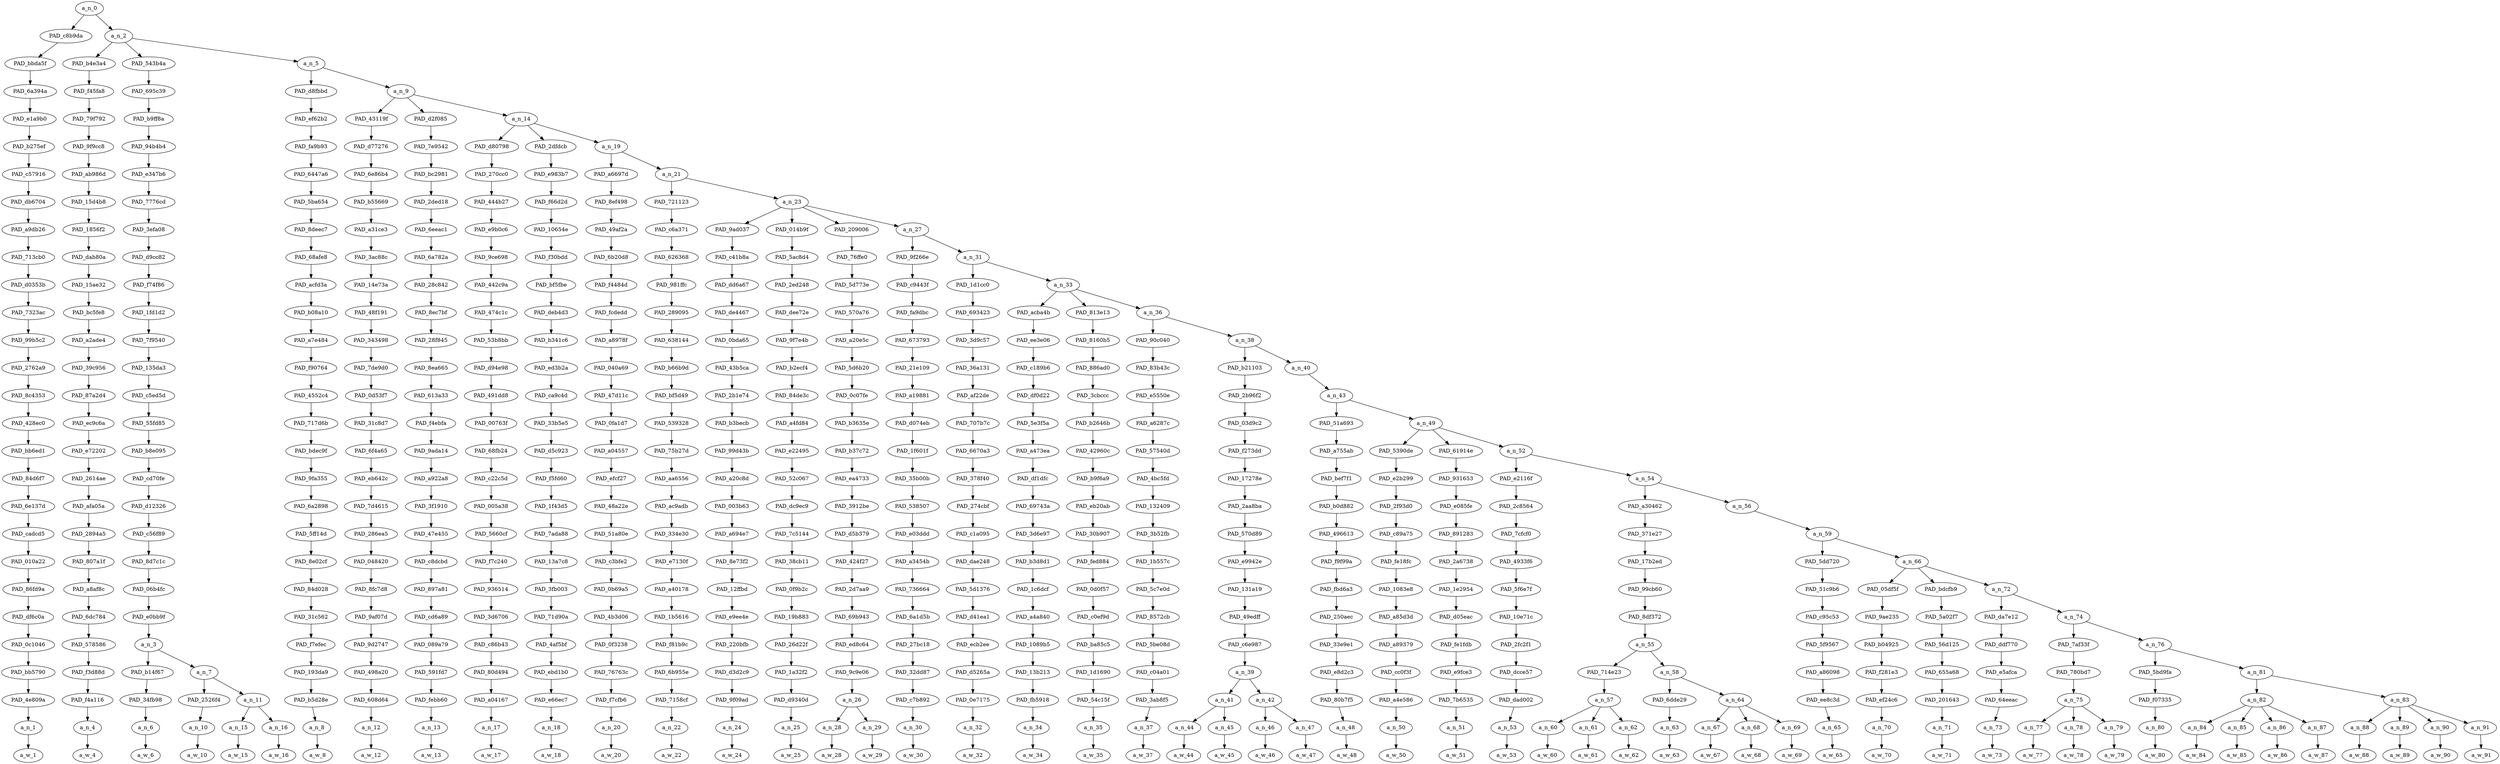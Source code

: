 strict digraph "" {
	a_n_0	[div_dir=1,
		index=0,
		level=27,
		pos="2.3522501345034,27!",
		text_span="[0, 1, 2, 3, 4, 5, 6, 7, 8, 9, 10, 11, 12, 13, 14, 15, 16, 17, 18, 19, 20, 21, 22, 23, 24, 25, 26, 27, 28, 29, 30, 31, 32, 33, 34, \
35, 36, 37, 38, 39, 40, 41, 42, 43, 44, 45, 46, 47, 48, 49, 50, 51, 52]",
		value=1.00000001];
	PAD_c8b9da	[div_dir=1,
		index=0,
		level=26,
		pos="0.0,26!",
		text_span="[0]",
		value=0.03919756];
	a_n_0 -> PAD_c8b9da;
	a_n_2	[div_dir=1,
		index=1,
		level=26,
		pos="4.7045002690068,26!",
		text_span="[1, 2, 3, 4, 5, 6, 7, 8, 9, 10, 11, 12, 13, 14, 15, 16, 17, 18, 19, 20, 21, 22, 23, 24, 25, 26, 27, 28, 29, 30, 31, 32, 33, 34, \
35, 36, 37, 38, 39, 40, 41, 42, 43, 44, 45, 46, 47, 48, 49, 50, 51, 52]",
		value=0.96039155];
	a_n_0 -> a_n_2;
	PAD_bbda5f	[div_dir=1,
		index=0,
		level=25,
		pos="0.0,25!",
		text_span="[0]",
		value=0.03919756];
	PAD_c8b9da -> PAD_bbda5f;
	PAD_6a394a	[div_dir=1,
		index=0,
		level=24,
		pos="0.0,24!",
		text_span="[0]",
		value=0.03919756];
	PAD_bbda5f -> PAD_6a394a;
	PAD_e1a9b0	[div_dir=1,
		index=0,
		level=23,
		pos="0.0,23!",
		text_span="[0]",
		value=0.03919756];
	PAD_6a394a -> PAD_e1a9b0;
	PAD_b275ef	[div_dir=1,
		index=0,
		level=22,
		pos="0.0,22!",
		text_span="[0]",
		value=0.03919756];
	PAD_e1a9b0 -> PAD_b275ef;
	PAD_c57916	[div_dir=1,
		index=0,
		level=21,
		pos="0.0,21!",
		text_span="[0]",
		value=0.03919756];
	PAD_b275ef -> PAD_c57916;
	PAD_db6704	[div_dir=1,
		index=0,
		level=20,
		pos="0.0,20!",
		text_span="[0]",
		value=0.03919756];
	PAD_c57916 -> PAD_db6704;
	PAD_a9db26	[div_dir=1,
		index=0,
		level=19,
		pos="0.0,19!",
		text_span="[0]",
		value=0.03919756];
	PAD_db6704 -> PAD_a9db26;
	PAD_713cb0	[div_dir=1,
		index=0,
		level=18,
		pos="0.0,18!",
		text_span="[0]",
		value=0.03919756];
	PAD_a9db26 -> PAD_713cb0;
	PAD_d0353b	[div_dir=1,
		index=0,
		level=17,
		pos="0.0,17!",
		text_span="[0]",
		value=0.03919756];
	PAD_713cb0 -> PAD_d0353b;
	PAD_7323ac	[div_dir=1,
		index=0,
		level=16,
		pos="0.0,16!",
		text_span="[0]",
		value=0.03919756];
	PAD_d0353b -> PAD_7323ac;
	PAD_99b5c2	[div_dir=1,
		index=0,
		level=15,
		pos="0.0,15!",
		text_span="[0]",
		value=0.03919756];
	PAD_7323ac -> PAD_99b5c2;
	PAD_2762a9	[div_dir=1,
		index=0,
		level=14,
		pos="0.0,14!",
		text_span="[0]",
		value=0.03919756];
	PAD_99b5c2 -> PAD_2762a9;
	PAD_8c4353	[div_dir=1,
		index=0,
		level=13,
		pos="0.0,13!",
		text_span="[0]",
		value=0.03919756];
	PAD_2762a9 -> PAD_8c4353;
	PAD_428ec0	[div_dir=1,
		index=0,
		level=12,
		pos="0.0,12!",
		text_span="[0]",
		value=0.03919756];
	PAD_8c4353 -> PAD_428ec0;
	PAD_bb6ed1	[div_dir=1,
		index=0,
		level=11,
		pos="0.0,11!",
		text_span="[0]",
		value=0.03919756];
	PAD_428ec0 -> PAD_bb6ed1;
	PAD_84d6f7	[div_dir=1,
		index=0,
		level=10,
		pos="0.0,10!",
		text_span="[0]",
		value=0.03919756];
	PAD_bb6ed1 -> PAD_84d6f7;
	PAD_6e137d	[div_dir=1,
		index=0,
		level=9,
		pos="0.0,9!",
		text_span="[0]",
		value=0.03919756];
	PAD_84d6f7 -> PAD_6e137d;
	PAD_cadcd5	[div_dir=1,
		index=0,
		level=8,
		pos="0.0,8!",
		text_span="[0]",
		value=0.03919756];
	PAD_6e137d -> PAD_cadcd5;
	PAD_010a22	[div_dir=1,
		index=0,
		level=7,
		pos="0.0,7!",
		text_span="[0]",
		value=0.03919756];
	PAD_cadcd5 -> PAD_010a22;
	PAD_86fd9a	[div_dir=1,
		index=0,
		level=6,
		pos="0.0,6!",
		text_span="[0]",
		value=0.03919756];
	PAD_010a22 -> PAD_86fd9a;
	PAD_df6c0a	[div_dir=1,
		index=0,
		level=5,
		pos="0.0,5!",
		text_span="[0]",
		value=0.03919756];
	PAD_86fd9a -> PAD_df6c0a;
	PAD_0c1046	[div_dir=1,
		index=0,
		level=4,
		pos="0.0,4!",
		text_span="[0]",
		value=0.03919756];
	PAD_df6c0a -> PAD_0c1046;
	PAD_bb5790	[div_dir=1,
		index=0,
		level=3,
		pos="0.0,3!",
		text_span="[0]",
		value=0.03919756];
	PAD_0c1046 -> PAD_bb5790;
	PAD_4e809a	[div_dir=1,
		index=0,
		level=2,
		pos="0.0,2!",
		text_span="[0]",
		value=0.03919756];
	PAD_bb5790 -> PAD_4e809a;
	a_n_1	[div_dir=1,
		index=0,
		level=1,
		pos="0.0,1!",
		text_span="[0]",
		value=0.03919756];
	PAD_4e809a -> a_n_1;
	a_w_1	[div_dir=0,
		index=0,
		level=0,
		pos="0,0!",
		text_span="[0]",
		value="<user>"];
	a_n_1 -> a_w_1;
	PAD_b4e3a4	[div_dir=-1,
		index=2,
		level=25,
		pos="5.0,25!",
		text_span="[5]",
		value=0.01169675];
	a_n_2 -> PAD_b4e3a4;
	PAD_543b4a	[div_dir=1,
		index=1,
		level=25,
		pos="1.875,25!",
		text_span="[1, 2, 3, 4]",
		value=0.06633731];
	a_n_2 -> PAD_543b4a;
	a_n_5	[div_dir=1,
		index=3,
		level=25,
		pos="7.2385008070204,25!",
		text_span="[6, 7, 8, 9, 10, 11, 12, 13, 14, 15, 16, 17, 18, 19, 20, 21, 22, 23, 24, 25, 26, 27, 28, 29, 30, 31, 32, 33, 34, 35, 36, 37, 38, \
39, 40, 41, 42, 43, 44, 45, 46, 47, 48, 49, 50, 51, 52]",
		value=0.88195127];
	a_n_2 -> a_n_5;
	PAD_f45fa8	[div_dir=-1,
		index=2,
		level=24,
		pos="5.0,24!",
		text_span="[5]",
		value=0.01169675];
	PAD_b4e3a4 -> PAD_f45fa8;
	PAD_79f792	[div_dir=-1,
		index=2,
		level=23,
		pos="5.0,23!",
		text_span="[5]",
		value=0.01169675];
	PAD_f45fa8 -> PAD_79f792;
	PAD_9f9cc8	[div_dir=-1,
		index=2,
		level=22,
		pos="5.0,22!",
		text_span="[5]",
		value=0.01169675];
	PAD_79f792 -> PAD_9f9cc8;
	PAD_ab986d	[div_dir=-1,
		index=2,
		level=21,
		pos="5.0,21!",
		text_span="[5]",
		value=0.01169675];
	PAD_9f9cc8 -> PAD_ab986d;
	PAD_15d4b8	[div_dir=-1,
		index=2,
		level=20,
		pos="5.0,20!",
		text_span="[5]",
		value=0.01169675];
	PAD_ab986d -> PAD_15d4b8;
	PAD_1856f2	[div_dir=-1,
		index=2,
		level=19,
		pos="5.0,19!",
		text_span="[5]",
		value=0.01169675];
	PAD_15d4b8 -> PAD_1856f2;
	PAD_dab80a	[div_dir=-1,
		index=2,
		level=18,
		pos="5.0,18!",
		text_span="[5]",
		value=0.01169675];
	PAD_1856f2 -> PAD_dab80a;
	PAD_15ae32	[div_dir=-1,
		index=2,
		level=17,
		pos="5.0,17!",
		text_span="[5]",
		value=0.01169675];
	PAD_dab80a -> PAD_15ae32;
	PAD_bc5fe8	[div_dir=-1,
		index=2,
		level=16,
		pos="5.0,16!",
		text_span="[5]",
		value=0.01169675];
	PAD_15ae32 -> PAD_bc5fe8;
	PAD_a2ade4	[div_dir=-1,
		index=2,
		level=15,
		pos="5.0,15!",
		text_span="[5]",
		value=0.01169675];
	PAD_bc5fe8 -> PAD_a2ade4;
	PAD_39c956	[div_dir=-1,
		index=2,
		level=14,
		pos="5.0,14!",
		text_span="[5]",
		value=0.01169675];
	PAD_a2ade4 -> PAD_39c956;
	PAD_87a2d4	[div_dir=-1,
		index=2,
		level=13,
		pos="5.0,13!",
		text_span="[5]",
		value=0.01169675];
	PAD_39c956 -> PAD_87a2d4;
	PAD_ec9c6a	[div_dir=-1,
		index=2,
		level=12,
		pos="5.0,12!",
		text_span="[5]",
		value=0.01169675];
	PAD_87a2d4 -> PAD_ec9c6a;
	PAD_e72202	[div_dir=-1,
		index=2,
		level=11,
		pos="5.0,11!",
		text_span="[5]",
		value=0.01169675];
	PAD_ec9c6a -> PAD_e72202;
	PAD_2614ae	[div_dir=-1,
		index=2,
		level=10,
		pos="5.0,10!",
		text_span="[5]",
		value=0.01169675];
	PAD_e72202 -> PAD_2614ae;
	PAD_afa05a	[div_dir=-1,
		index=2,
		level=9,
		pos="5.0,9!",
		text_span="[5]",
		value=0.01169675];
	PAD_2614ae -> PAD_afa05a;
	PAD_2894a5	[div_dir=-1,
		index=2,
		level=8,
		pos="5.0,8!",
		text_span="[5]",
		value=0.01169675];
	PAD_afa05a -> PAD_2894a5;
	PAD_807a1f	[div_dir=-1,
		index=2,
		level=7,
		pos="5.0,7!",
		text_span="[5]",
		value=0.01169675];
	PAD_2894a5 -> PAD_807a1f;
	PAD_a8af8c	[div_dir=-1,
		index=2,
		level=6,
		pos="5.0,6!",
		text_span="[5]",
		value=0.01169675];
	PAD_807a1f -> PAD_a8af8c;
	PAD_6dc784	[div_dir=-1,
		index=2,
		level=5,
		pos="5.0,5!",
		text_span="[5]",
		value=0.01169675];
	PAD_a8af8c -> PAD_6dc784;
	PAD_578586	[div_dir=-1,
		index=2,
		level=4,
		pos="5.0,4!",
		text_span="[5]",
		value=0.01169675];
	PAD_6dc784 -> PAD_578586;
	PAD_f3d88d	[div_dir=-1,
		index=3,
		level=3,
		pos="5.0,3!",
		text_span="[5]",
		value=0.01169675];
	PAD_578586 -> PAD_f3d88d;
	PAD_f4a116	[div_dir=-1,
		index=4,
		level=2,
		pos="5.0,2!",
		text_span="[5]",
		value=0.01169675];
	PAD_f3d88d -> PAD_f4a116;
	a_n_4	[div_dir=-1,
		index=5,
		level=1,
		pos="5.0,1!",
		text_span="[5]",
		value=0.01169675];
	PAD_f4a116 -> a_n_4;
	a_w_4	[div_dir=0,
		index=5,
		level=0,
		pos="5,0!",
		text_span="[5]",
		value=and];
	a_n_4 -> a_w_4;
	PAD_695c39	[div_dir=1,
		index=1,
		level=24,
		pos="1.875,24!",
		text_span="[1, 2, 3, 4]",
		value=0.06633731];
	PAD_543b4a -> PAD_695c39;
	PAD_b9ff8a	[div_dir=1,
		index=1,
		level=23,
		pos="1.875,23!",
		text_span="[1, 2, 3, 4]",
		value=0.06633731];
	PAD_695c39 -> PAD_b9ff8a;
	PAD_94b4b4	[div_dir=1,
		index=1,
		level=22,
		pos="1.875,22!",
		text_span="[1, 2, 3, 4]",
		value=0.06633731];
	PAD_b9ff8a -> PAD_94b4b4;
	PAD_e347b6	[div_dir=1,
		index=1,
		level=21,
		pos="1.875,21!",
		text_span="[1, 2, 3, 4]",
		value=0.06633731];
	PAD_94b4b4 -> PAD_e347b6;
	PAD_7776cd	[div_dir=1,
		index=1,
		level=20,
		pos="1.875,20!",
		text_span="[1, 2, 3, 4]",
		value=0.06633731];
	PAD_e347b6 -> PAD_7776cd;
	PAD_3efa08	[div_dir=1,
		index=1,
		level=19,
		pos="1.875,19!",
		text_span="[1, 2, 3, 4]",
		value=0.06633731];
	PAD_7776cd -> PAD_3efa08;
	PAD_d9cc82	[div_dir=1,
		index=1,
		level=18,
		pos="1.875,18!",
		text_span="[1, 2, 3, 4]",
		value=0.06633731];
	PAD_3efa08 -> PAD_d9cc82;
	PAD_f74f86	[div_dir=1,
		index=1,
		level=17,
		pos="1.875,17!",
		text_span="[1, 2, 3, 4]",
		value=0.06633731];
	PAD_d9cc82 -> PAD_f74f86;
	PAD_1fd1d2	[div_dir=1,
		index=1,
		level=16,
		pos="1.875,16!",
		text_span="[1, 2, 3, 4]",
		value=0.06633731];
	PAD_f74f86 -> PAD_1fd1d2;
	PAD_7f9540	[div_dir=1,
		index=1,
		level=15,
		pos="1.875,15!",
		text_span="[1, 2, 3, 4]",
		value=0.06633731];
	PAD_1fd1d2 -> PAD_7f9540;
	PAD_135da3	[div_dir=1,
		index=1,
		level=14,
		pos="1.875,14!",
		text_span="[1, 2, 3, 4]",
		value=0.06633731];
	PAD_7f9540 -> PAD_135da3;
	PAD_c5ed5d	[div_dir=1,
		index=1,
		level=13,
		pos="1.875,13!",
		text_span="[1, 2, 3, 4]",
		value=0.06633731];
	PAD_135da3 -> PAD_c5ed5d;
	PAD_55fd85	[div_dir=1,
		index=1,
		level=12,
		pos="1.875,12!",
		text_span="[1, 2, 3, 4]",
		value=0.06633731];
	PAD_c5ed5d -> PAD_55fd85;
	PAD_b8e095	[div_dir=1,
		index=1,
		level=11,
		pos="1.875,11!",
		text_span="[1, 2, 3, 4]",
		value=0.06633731];
	PAD_55fd85 -> PAD_b8e095;
	PAD_cd70fe	[div_dir=1,
		index=1,
		level=10,
		pos="1.875,10!",
		text_span="[1, 2, 3, 4]",
		value=0.06633731];
	PAD_b8e095 -> PAD_cd70fe;
	PAD_d12326	[div_dir=1,
		index=1,
		level=9,
		pos="1.875,9!",
		text_span="[1, 2, 3, 4]",
		value=0.06633731];
	PAD_cd70fe -> PAD_d12326;
	PAD_c56f89	[div_dir=1,
		index=1,
		level=8,
		pos="1.875,8!",
		text_span="[1, 2, 3, 4]",
		value=0.06633731];
	PAD_d12326 -> PAD_c56f89;
	PAD_8d7c1c	[div_dir=1,
		index=1,
		level=7,
		pos="1.875,7!",
		text_span="[1, 2, 3, 4]",
		value=0.06633731];
	PAD_c56f89 -> PAD_8d7c1c;
	PAD_06b4fc	[div_dir=1,
		index=1,
		level=6,
		pos="1.875,6!",
		text_span="[1, 2, 3, 4]",
		value=0.06633731];
	PAD_8d7c1c -> PAD_06b4fc;
	PAD_e0bb9f	[div_dir=1,
		index=1,
		level=5,
		pos="1.875,5!",
		text_span="[1, 2, 3, 4]",
		value=0.06633731];
	PAD_06b4fc -> PAD_e0bb9f;
	a_n_3	[div_dir=1,
		index=1,
		level=4,
		pos="1.875,4!",
		text_span="[1, 2, 3, 4]",
		value=0.06633731];
	PAD_e0bb9f -> a_n_3;
	PAD_b14f67	[div_dir=1,
		index=1,
		level=3,
		pos="1.0,3!",
		text_span="[1]",
		value=0.01825056];
	a_n_3 -> PAD_b14f67;
	a_n_7	[div_dir=1,
		index=2,
		level=3,
		pos="2.75,3!",
		text_span="[2, 3, 4]",
		value=0.04799231];
	a_n_3 -> a_n_7;
	PAD_34fb98	[div_dir=1,
		index=1,
		level=2,
		pos="1.0,2!",
		text_span="[1]",
		value=0.01825056];
	PAD_b14f67 -> PAD_34fb98;
	a_n_6	[div_dir=1,
		index=1,
		level=1,
		pos="1.0,1!",
		text_span="[1]",
		value=0.01825056];
	PAD_34fb98 -> a_n_6;
	a_w_6	[div_dir=0,
		index=1,
		level=0,
		pos="1,0!",
		text_span="[1]",
		value=i];
	a_n_6 -> a_w_6;
	PAD_2526f4	[div_dir=-1,
		index=2,
		level=2,
		pos="2.0,2!",
		text_span="[2]",
		value=0.01383326];
	a_n_7 -> PAD_2526f4;
	a_n_11	[div_dir=1,
		index=3,
		level=2,
		pos="3.5,2!",
		text_span="[3, 4]",
		value=0.03410728];
	a_n_7 -> a_n_11;
	a_n_10	[div_dir=-1,
		index=2,
		level=1,
		pos="2.0,1!",
		text_span="[2]",
		value=0.01383326];
	PAD_2526f4 -> a_n_10;
	a_w_10	[div_dir=0,
		index=2,
		level=0,
		pos="2,0!",
		text_span="[2]",
		value=am];
	a_n_10 -> a_w_10;
	a_n_15	[div_dir=1,
		index=3,
		level=1,
		pos="3.0,1!",
		text_span="[3]",
		value=0.01377399];
	a_n_11 -> a_n_15;
	a_n_16	[div_dir=1,
		index=4,
		level=1,
		pos="4.0,1!",
		text_span="[4]",
		value=0.02026586];
	a_n_11 -> a_n_16;
	a_w_15	[div_dir=0,
		index=3,
		level=0,
		pos="3,0!",
		text_span="[3]",
		value=a];
	a_n_15 -> a_w_15;
	a_w_16	[div_dir=0,
		index=4,
		level=0,
		pos="4,0!",
		text_span="[4]",
		value=libertarian];
	a_n_16 -> a_w_16;
	PAD_d8fbbd	[div_dir=1,
		index=3,
		level=24,
		pos="6.0,24!",
		text_span="[6]",
		value=0.01062310];
	a_n_5 -> PAD_d8fbbd;
	a_n_9	[div_dir=1,
		index=4,
		level=24,
		pos="8.4770016140408,24!",
		text_span="[7, 8, 9, 10, 11, 12, 13, 14, 15, 16, 17, 18, 19, 20, 21, 22, 23, 24, 25, 26, 27, 28, 29, 30, 31, 32, 33, 34, 35, 36, 37, 38, 39, \
40, 41, 42, 43, 44, 45, 46, 47, 48, 49, 50, 51, 52]",
		value=0.87092895];
	a_n_5 -> a_n_9;
	PAD_ef62b2	[div_dir=1,
		index=3,
		level=23,
		pos="6.0,23!",
		text_span="[6]",
		value=0.01062310];
	PAD_d8fbbd -> PAD_ef62b2;
	PAD_fa9b93	[div_dir=1,
		index=3,
		level=22,
		pos="6.0,22!",
		text_span="[6]",
		value=0.01062310];
	PAD_ef62b2 -> PAD_fa9b93;
	PAD_6447a6	[div_dir=1,
		index=3,
		level=21,
		pos="6.0,21!",
		text_span="[6]",
		value=0.01062310];
	PAD_fa9b93 -> PAD_6447a6;
	PAD_5ba654	[div_dir=1,
		index=3,
		level=20,
		pos="6.0,20!",
		text_span="[6]",
		value=0.01062310];
	PAD_6447a6 -> PAD_5ba654;
	PAD_8deec7	[div_dir=1,
		index=3,
		level=19,
		pos="6.0,19!",
		text_span="[6]",
		value=0.01062310];
	PAD_5ba654 -> PAD_8deec7;
	PAD_68afe8	[div_dir=1,
		index=3,
		level=18,
		pos="6.0,18!",
		text_span="[6]",
		value=0.01062310];
	PAD_8deec7 -> PAD_68afe8;
	PAD_acfd3a	[div_dir=1,
		index=3,
		level=17,
		pos="6.0,17!",
		text_span="[6]",
		value=0.01062310];
	PAD_68afe8 -> PAD_acfd3a;
	PAD_b08a10	[div_dir=1,
		index=3,
		level=16,
		pos="6.0,16!",
		text_span="[6]",
		value=0.01062310];
	PAD_acfd3a -> PAD_b08a10;
	PAD_a7e484	[div_dir=1,
		index=3,
		level=15,
		pos="6.0,15!",
		text_span="[6]",
		value=0.01062310];
	PAD_b08a10 -> PAD_a7e484;
	PAD_f90764	[div_dir=1,
		index=3,
		level=14,
		pos="6.0,14!",
		text_span="[6]",
		value=0.01062310];
	PAD_a7e484 -> PAD_f90764;
	PAD_4552c4	[div_dir=1,
		index=3,
		level=13,
		pos="6.0,13!",
		text_span="[6]",
		value=0.01062310];
	PAD_f90764 -> PAD_4552c4;
	PAD_717d6b	[div_dir=1,
		index=3,
		level=12,
		pos="6.0,12!",
		text_span="[6]",
		value=0.01062310];
	PAD_4552c4 -> PAD_717d6b;
	PAD_bdec9f	[div_dir=1,
		index=3,
		level=11,
		pos="6.0,11!",
		text_span="[6]",
		value=0.01062310];
	PAD_717d6b -> PAD_bdec9f;
	PAD_9fa355	[div_dir=1,
		index=3,
		level=10,
		pos="6.0,10!",
		text_span="[6]",
		value=0.01062310];
	PAD_bdec9f -> PAD_9fa355;
	PAD_6a2898	[div_dir=1,
		index=3,
		level=9,
		pos="6.0,9!",
		text_span="[6]",
		value=0.01062310];
	PAD_9fa355 -> PAD_6a2898;
	PAD_5ff14d	[div_dir=1,
		index=3,
		level=8,
		pos="6.0,8!",
		text_span="[6]",
		value=0.01062310];
	PAD_6a2898 -> PAD_5ff14d;
	PAD_8e02cf	[div_dir=1,
		index=3,
		level=7,
		pos="6.0,7!",
		text_span="[6]",
		value=0.01062310];
	PAD_5ff14d -> PAD_8e02cf;
	PAD_84d028	[div_dir=1,
		index=3,
		level=6,
		pos="6.0,6!",
		text_span="[6]",
		value=0.01062310];
	PAD_8e02cf -> PAD_84d028;
	PAD_31c562	[div_dir=1,
		index=3,
		level=5,
		pos="6.0,5!",
		text_span="[6]",
		value=0.01062310];
	PAD_84d028 -> PAD_31c562;
	PAD_f7efec	[div_dir=1,
		index=3,
		level=4,
		pos="6.0,4!",
		text_span="[6]",
		value=0.01062310];
	PAD_31c562 -> PAD_f7efec;
	PAD_193da9	[div_dir=1,
		index=4,
		level=3,
		pos="6.0,3!",
		text_span="[6]",
		value=0.01062310];
	PAD_f7efec -> PAD_193da9;
	PAD_b5d28e	[div_dir=1,
		index=5,
		level=2,
		pos="6.0,2!",
		text_span="[6]",
		value=0.01062310];
	PAD_193da9 -> PAD_b5d28e;
	a_n_8	[div_dir=1,
		index=6,
		level=1,
		pos="6.0,1!",
		text_span="[6]",
		value=0.01062310];
	PAD_b5d28e -> a_n_8;
	a_w_8	[div_dir=0,
		index=6,
		level=0,
		pos="6,0!",
		text_span="[6]",
		value=i1];
	a_n_8 -> a_w_8;
	PAD_43119f	[div_dir=1,
		index=4,
		level=23,
		pos="7.0,23!",
		text_span="[7]",
		value=0.00952361];
	a_n_9 -> PAD_43119f;
	PAD_d2f085	[div_dir=1,
		index=5,
		level=23,
		pos="8.0,23!",
		text_span="[8]",
		value=0.01034077];
	a_n_9 -> PAD_d2f085;
	a_n_14	[div_dir=1,
		index=6,
		level=23,
		pos="10.431004842122396,23!",
		text_span="[9, 10, 11, 12, 13, 14, 15, 16, 17, 18, 19, 20, 21, 22, 23, 24, 25, 26, 27, 28, 29, 30, 31, 32, 33, 34, 35, 36, 37, 38, 39, 40, \
41, 42, 43, 44, 45, 46, 47, 48, 49, 50, 51, 52]",
		value=0.85066720];
	a_n_9 -> a_n_14;
	PAD_d77276	[div_dir=1,
		index=4,
		level=22,
		pos="7.0,22!",
		text_span="[7]",
		value=0.00952361];
	PAD_43119f -> PAD_d77276;
	PAD_6e86b4	[div_dir=1,
		index=4,
		level=21,
		pos="7.0,21!",
		text_span="[7]",
		value=0.00952361];
	PAD_d77276 -> PAD_6e86b4;
	PAD_b55669	[div_dir=1,
		index=4,
		level=20,
		pos="7.0,20!",
		text_span="[7]",
		value=0.00952361];
	PAD_6e86b4 -> PAD_b55669;
	PAD_a31ce3	[div_dir=1,
		index=4,
		level=19,
		pos="7.0,19!",
		text_span="[7]",
		value=0.00952361];
	PAD_b55669 -> PAD_a31ce3;
	PAD_3ac88c	[div_dir=1,
		index=4,
		level=18,
		pos="7.0,18!",
		text_span="[7]",
		value=0.00952361];
	PAD_a31ce3 -> PAD_3ac88c;
	PAD_14e73a	[div_dir=1,
		index=4,
		level=17,
		pos="7.0,17!",
		text_span="[7]",
		value=0.00952361];
	PAD_3ac88c -> PAD_14e73a;
	PAD_48f191	[div_dir=1,
		index=4,
		level=16,
		pos="7.0,16!",
		text_span="[7]",
		value=0.00952361];
	PAD_14e73a -> PAD_48f191;
	PAD_343498	[div_dir=1,
		index=4,
		level=15,
		pos="7.0,15!",
		text_span="[7]",
		value=0.00952361];
	PAD_48f191 -> PAD_343498;
	PAD_7de9d0	[div_dir=1,
		index=4,
		level=14,
		pos="7.0,14!",
		text_span="[7]",
		value=0.00952361];
	PAD_343498 -> PAD_7de9d0;
	PAD_0d53f7	[div_dir=1,
		index=4,
		level=13,
		pos="7.0,13!",
		text_span="[7]",
		value=0.00952361];
	PAD_7de9d0 -> PAD_0d53f7;
	PAD_31c8d7	[div_dir=1,
		index=4,
		level=12,
		pos="7.0,12!",
		text_span="[7]",
		value=0.00952361];
	PAD_0d53f7 -> PAD_31c8d7;
	PAD_6f4a65	[div_dir=1,
		index=4,
		level=11,
		pos="7.0,11!",
		text_span="[7]",
		value=0.00952361];
	PAD_31c8d7 -> PAD_6f4a65;
	PAD_eb642c	[div_dir=1,
		index=4,
		level=10,
		pos="7.0,10!",
		text_span="[7]",
		value=0.00952361];
	PAD_6f4a65 -> PAD_eb642c;
	PAD_7d4615	[div_dir=1,
		index=4,
		level=9,
		pos="7.0,9!",
		text_span="[7]",
		value=0.00952361];
	PAD_eb642c -> PAD_7d4615;
	PAD_286ea5	[div_dir=1,
		index=4,
		level=8,
		pos="7.0,8!",
		text_span="[7]",
		value=0.00952361];
	PAD_7d4615 -> PAD_286ea5;
	PAD_048420	[div_dir=1,
		index=4,
		level=7,
		pos="7.0,7!",
		text_span="[7]",
		value=0.00952361];
	PAD_286ea5 -> PAD_048420;
	PAD_8fc7d8	[div_dir=1,
		index=4,
		level=6,
		pos="7.0,6!",
		text_span="[7]",
		value=0.00952361];
	PAD_048420 -> PAD_8fc7d8;
	PAD_9af07d	[div_dir=1,
		index=4,
		level=5,
		pos="7.0,5!",
		text_span="[7]",
		value=0.00952361];
	PAD_8fc7d8 -> PAD_9af07d;
	PAD_9d2747	[div_dir=1,
		index=4,
		level=4,
		pos="7.0,4!",
		text_span="[7]",
		value=0.00952361];
	PAD_9af07d -> PAD_9d2747;
	PAD_498a20	[div_dir=1,
		index=5,
		level=3,
		pos="7.0,3!",
		text_span="[7]",
		value=0.00952361];
	PAD_9d2747 -> PAD_498a20;
	PAD_608d64	[div_dir=1,
		index=6,
		level=2,
		pos="7.0,2!",
		text_span="[7]",
		value=0.00952361];
	PAD_498a20 -> PAD_608d64;
	a_n_12	[div_dir=1,
		index=7,
		level=1,
		pos="7.0,1!",
		text_span="[7]",
		value=0.00952361];
	PAD_608d64 -> a_n_12;
	a_w_12	[div_dir=0,
		index=7,
		level=0,
		pos="7,0!",
		text_span="[7]",
		value=have];
	a_n_12 -> a_w_12;
	PAD_7e9542	[div_dir=1,
		index=5,
		level=22,
		pos="8.0,22!",
		text_span="[8]",
		value=0.01034077];
	PAD_d2f085 -> PAD_7e9542;
	PAD_bc2981	[div_dir=1,
		index=5,
		level=21,
		pos="8.0,21!",
		text_span="[8]",
		value=0.01034077];
	PAD_7e9542 -> PAD_bc2981;
	PAD_2ded18	[div_dir=1,
		index=5,
		level=20,
		pos="8.0,20!",
		text_span="[8]",
		value=0.01034077];
	PAD_bc2981 -> PAD_2ded18;
	PAD_6eeac1	[div_dir=1,
		index=5,
		level=19,
		pos="8.0,19!",
		text_span="[8]",
		value=0.01034077];
	PAD_2ded18 -> PAD_6eeac1;
	PAD_6a782a	[div_dir=1,
		index=5,
		level=18,
		pos="8.0,18!",
		text_span="[8]",
		value=0.01034077];
	PAD_6eeac1 -> PAD_6a782a;
	PAD_28c842	[div_dir=1,
		index=5,
		level=17,
		pos="8.0,17!",
		text_span="[8]",
		value=0.01034077];
	PAD_6a782a -> PAD_28c842;
	PAD_8ec7bf	[div_dir=1,
		index=5,
		level=16,
		pos="8.0,16!",
		text_span="[8]",
		value=0.01034077];
	PAD_28c842 -> PAD_8ec7bf;
	PAD_28f845	[div_dir=1,
		index=5,
		level=15,
		pos="8.0,15!",
		text_span="[8]",
		value=0.01034077];
	PAD_8ec7bf -> PAD_28f845;
	PAD_8ea665	[div_dir=1,
		index=5,
		level=14,
		pos="8.0,14!",
		text_span="[8]",
		value=0.01034077];
	PAD_28f845 -> PAD_8ea665;
	PAD_613a33	[div_dir=1,
		index=5,
		level=13,
		pos="8.0,13!",
		text_span="[8]",
		value=0.01034077];
	PAD_8ea665 -> PAD_613a33;
	PAD_f4ebfa	[div_dir=1,
		index=5,
		level=12,
		pos="8.0,12!",
		text_span="[8]",
		value=0.01034077];
	PAD_613a33 -> PAD_f4ebfa;
	PAD_9ada14	[div_dir=1,
		index=5,
		level=11,
		pos="8.0,11!",
		text_span="[8]",
		value=0.01034077];
	PAD_f4ebfa -> PAD_9ada14;
	PAD_a922a8	[div_dir=1,
		index=5,
		level=10,
		pos="8.0,10!",
		text_span="[8]",
		value=0.01034077];
	PAD_9ada14 -> PAD_a922a8;
	PAD_3f1910	[div_dir=1,
		index=5,
		level=9,
		pos="8.0,9!",
		text_span="[8]",
		value=0.01034077];
	PAD_a922a8 -> PAD_3f1910;
	PAD_47e455	[div_dir=1,
		index=5,
		level=8,
		pos="8.0,8!",
		text_span="[8]",
		value=0.01034077];
	PAD_3f1910 -> PAD_47e455;
	PAD_c8dcbd	[div_dir=1,
		index=5,
		level=7,
		pos="8.0,7!",
		text_span="[8]",
		value=0.01034077];
	PAD_47e455 -> PAD_c8dcbd;
	PAD_897a81	[div_dir=1,
		index=5,
		level=6,
		pos="8.0,6!",
		text_span="[8]",
		value=0.01034077];
	PAD_c8dcbd -> PAD_897a81;
	PAD_cd6a89	[div_dir=1,
		index=5,
		level=5,
		pos="8.0,5!",
		text_span="[8]",
		value=0.01034077];
	PAD_897a81 -> PAD_cd6a89;
	PAD_089a79	[div_dir=1,
		index=5,
		level=4,
		pos="8.0,4!",
		text_span="[8]",
		value=0.01034077];
	PAD_cd6a89 -> PAD_089a79;
	PAD_591fd7	[div_dir=1,
		index=6,
		level=3,
		pos="8.0,3!",
		text_span="[8]",
		value=0.01034077];
	PAD_089a79 -> PAD_591fd7;
	PAD_febb60	[div_dir=1,
		index=7,
		level=2,
		pos="8.0,2!",
		text_span="[8]",
		value=0.01034077];
	PAD_591fd7 -> PAD_febb60;
	a_n_13	[div_dir=1,
		index=8,
		level=1,
		pos="8.0,1!",
		text_span="[8]",
		value=0.01034077];
	PAD_febb60 -> a_n_13;
	a_w_13	[div_dir=0,
		index=8,
		level=0,
		pos="8,0!",
		text_span="[8]",
		value=never];
	a_n_13 -> a_w_13;
	PAD_d80798	[div_dir=1,
		index=6,
		level=22,
		pos="9.0,22!",
		text_span="[9]",
		value=0.01260044];
	a_n_14 -> PAD_d80798;
	PAD_2dfdcb	[div_dir=-1,
		index=7,
		level=22,
		pos="10.0,22!",
		text_span="[10]",
		value=0.01204457];
	a_n_14 -> PAD_2dfdcb;
	a_n_19	[div_dir=1,
		index=8,
		level=22,
		pos="12.293014526367188,22!",
		text_span="[11, 12, 13, 14, 15, 16, 17, 18, 19, 20, 21, 22, 23, 24, 25, 26, 27, 28, 29, 30, 31, 32, 33, 34, 35, 36, 37, 38, 39, 40, 41, 42, \
43, 44, 45, 46, 47, 48, 49, 50, 51, 52]",
		value=0.82562457];
	a_n_14 -> a_n_19;
	PAD_270cc0	[div_dir=1,
		index=6,
		level=21,
		pos="9.0,21!",
		text_span="[9]",
		value=0.01260044];
	PAD_d80798 -> PAD_270cc0;
	PAD_444b27	[div_dir=1,
		index=6,
		level=20,
		pos="9.0,20!",
		text_span="[9]",
		value=0.01260044];
	PAD_270cc0 -> PAD_444b27;
	PAD_e9b0c6	[div_dir=1,
		index=6,
		level=19,
		pos="9.0,19!",
		text_span="[9]",
		value=0.01260044];
	PAD_444b27 -> PAD_e9b0c6;
	PAD_9ce698	[div_dir=1,
		index=6,
		level=18,
		pos="9.0,18!",
		text_span="[9]",
		value=0.01260044];
	PAD_e9b0c6 -> PAD_9ce698;
	PAD_442c9a	[div_dir=1,
		index=6,
		level=17,
		pos="9.0,17!",
		text_span="[9]",
		value=0.01260044];
	PAD_9ce698 -> PAD_442c9a;
	PAD_474c1c	[div_dir=1,
		index=6,
		level=16,
		pos="9.0,16!",
		text_span="[9]",
		value=0.01260044];
	PAD_442c9a -> PAD_474c1c;
	PAD_53b8bb	[div_dir=1,
		index=6,
		level=15,
		pos="9.0,15!",
		text_span="[9]",
		value=0.01260044];
	PAD_474c1c -> PAD_53b8bb;
	PAD_d94e98	[div_dir=1,
		index=6,
		level=14,
		pos="9.0,14!",
		text_span="[9]",
		value=0.01260044];
	PAD_53b8bb -> PAD_d94e98;
	PAD_491dd8	[div_dir=1,
		index=6,
		level=13,
		pos="9.0,13!",
		text_span="[9]",
		value=0.01260044];
	PAD_d94e98 -> PAD_491dd8;
	PAD_00763f	[div_dir=1,
		index=6,
		level=12,
		pos="9.0,12!",
		text_span="[9]",
		value=0.01260044];
	PAD_491dd8 -> PAD_00763f;
	PAD_68fb24	[div_dir=1,
		index=6,
		level=11,
		pos="9.0,11!",
		text_span="[9]",
		value=0.01260044];
	PAD_00763f -> PAD_68fb24;
	PAD_c22c5d	[div_dir=1,
		index=6,
		level=10,
		pos="9.0,10!",
		text_span="[9]",
		value=0.01260044];
	PAD_68fb24 -> PAD_c22c5d;
	PAD_005a38	[div_dir=1,
		index=6,
		level=9,
		pos="9.0,9!",
		text_span="[9]",
		value=0.01260044];
	PAD_c22c5d -> PAD_005a38;
	PAD_5660cf	[div_dir=1,
		index=6,
		level=8,
		pos="9.0,8!",
		text_span="[9]",
		value=0.01260044];
	PAD_005a38 -> PAD_5660cf;
	PAD_f7c240	[div_dir=1,
		index=6,
		level=7,
		pos="9.0,7!",
		text_span="[9]",
		value=0.01260044];
	PAD_5660cf -> PAD_f7c240;
	PAD_936514	[div_dir=1,
		index=6,
		level=6,
		pos="9.0,6!",
		text_span="[9]",
		value=0.01260044];
	PAD_f7c240 -> PAD_936514;
	PAD_3d6706	[div_dir=1,
		index=6,
		level=5,
		pos="9.0,5!",
		text_span="[9]",
		value=0.01260044];
	PAD_936514 -> PAD_3d6706;
	PAD_c86b43	[div_dir=1,
		index=6,
		level=4,
		pos="9.0,4!",
		text_span="[9]",
		value=0.01260044];
	PAD_3d6706 -> PAD_c86b43;
	PAD_80d494	[div_dir=1,
		index=7,
		level=3,
		pos="9.0,3!",
		text_span="[9]",
		value=0.01260044];
	PAD_c86b43 -> PAD_80d494;
	PAD_a04167	[div_dir=1,
		index=8,
		level=2,
		pos="9.0,2!",
		text_span="[9]",
		value=0.01260044];
	PAD_80d494 -> PAD_a04167;
	a_n_17	[div_dir=1,
		index=9,
		level=1,
		pos="9.0,1!",
		text_span="[9]",
		value=0.01260044];
	PAD_a04167 -> a_n_17;
	a_w_17	[div_dir=0,
		index=9,
		level=0,
		pos="9,0!",
		text_span="[9]",
		value=heard];
	a_n_17 -> a_w_17;
	PAD_e983b7	[div_dir=-1,
		index=7,
		level=21,
		pos="10.0,21!",
		text_span="[10]",
		value=0.01204457];
	PAD_2dfdcb -> PAD_e983b7;
	PAD_f66d2d	[div_dir=-1,
		index=7,
		level=20,
		pos="10.0,20!",
		text_span="[10]",
		value=0.01204457];
	PAD_e983b7 -> PAD_f66d2d;
	PAD_10654e	[div_dir=-1,
		index=7,
		level=19,
		pos="10.0,19!",
		text_span="[10]",
		value=0.01204457];
	PAD_f66d2d -> PAD_10654e;
	PAD_f30bdd	[div_dir=-1,
		index=7,
		level=18,
		pos="10.0,18!",
		text_span="[10]",
		value=0.01204457];
	PAD_10654e -> PAD_f30bdd;
	PAD_bf5fbe	[div_dir=-1,
		index=7,
		level=17,
		pos="10.0,17!",
		text_span="[10]",
		value=0.01204457];
	PAD_f30bdd -> PAD_bf5fbe;
	PAD_deb4d3	[div_dir=-1,
		index=7,
		level=16,
		pos="10.0,16!",
		text_span="[10]",
		value=0.01204457];
	PAD_bf5fbe -> PAD_deb4d3;
	PAD_b341c6	[div_dir=-1,
		index=7,
		level=15,
		pos="10.0,15!",
		text_span="[10]",
		value=0.01204457];
	PAD_deb4d3 -> PAD_b341c6;
	PAD_ed3b2a	[div_dir=-1,
		index=7,
		level=14,
		pos="10.0,14!",
		text_span="[10]",
		value=0.01204457];
	PAD_b341c6 -> PAD_ed3b2a;
	PAD_ca9c4d	[div_dir=-1,
		index=7,
		level=13,
		pos="10.0,13!",
		text_span="[10]",
		value=0.01204457];
	PAD_ed3b2a -> PAD_ca9c4d;
	PAD_33b5e5	[div_dir=-1,
		index=7,
		level=12,
		pos="10.0,12!",
		text_span="[10]",
		value=0.01204457];
	PAD_ca9c4d -> PAD_33b5e5;
	PAD_d5c923	[div_dir=-1,
		index=7,
		level=11,
		pos="10.0,11!",
		text_span="[10]",
		value=0.01204457];
	PAD_33b5e5 -> PAD_d5c923;
	PAD_f5fd60	[div_dir=-1,
		index=7,
		level=10,
		pos="10.0,10!",
		text_span="[10]",
		value=0.01204457];
	PAD_d5c923 -> PAD_f5fd60;
	PAD_1f43d5	[div_dir=-1,
		index=7,
		level=9,
		pos="10.0,9!",
		text_span="[10]",
		value=0.01204457];
	PAD_f5fd60 -> PAD_1f43d5;
	PAD_7ada88	[div_dir=-1,
		index=7,
		level=8,
		pos="10.0,8!",
		text_span="[10]",
		value=0.01204457];
	PAD_1f43d5 -> PAD_7ada88;
	PAD_13a7c8	[div_dir=-1,
		index=7,
		level=7,
		pos="10.0,7!",
		text_span="[10]",
		value=0.01204457];
	PAD_7ada88 -> PAD_13a7c8;
	PAD_3fb003	[div_dir=-1,
		index=7,
		level=6,
		pos="10.0,6!",
		text_span="[10]",
		value=0.01204457];
	PAD_13a7c8 -> PAD_3fb003;
	PAD_71d90a	[div_dir=-1,
		index=7,
		level=5,
		pos="10.0,5!",
		text_span="[10]",
		value=0.01204457];
	PAD_3fb003 -> PAD_71d90a;
	PAD_4af5bf	[div_dir=-1,
		index=7,
		level=4,
		pos="10.0,4!",
		text_span="[10]",
		value=0.01204457];
	PAD_71d90a -> PAD_4af5bf;
	PAD_ebd1b0	[div_dir=-1,
		index=8,
		level=3,
		pos="10.0,3!",
		text_span="[10]",
		value=0.01204457];
	PAD_4af5bf -> PAD_ebd1b0;
	PAD_e66ec7	[div_dir=-1,
		index=9,
		level=2,
		pos="10.0,2!",
		text_span="[10]",
		value=0.01204457];
	PAD_ebd1b0 -> PAD_e66ec7;
	a_n_18	[div_dir=-1,
		index=10,
		level=1,
		pos="10.0,1!",
		text_span="[10]",
		value=0.01204457];
	PAD_e66ec7 -> a_n_18;
	a_w_18	[div_dir=0,
		index=10,
		level=0,
		pos="10,0!",
		text_span="[10]",
		value=that];
	a_n_18 -> a_w_18;
	PAD_a6697d	[div_dir=1,
		index=8,
		level=21,
		pos="11.0,21!",
		text_span="[11]",
		value=0.01309811];
	a_n_19 -> PAD_a6697d;
	a_n_21	[div_dir=1,
		index=9,
		level=21,
		pos="13.586029052734375,21!",
		text_span="[12, 13, 14, 15, 16, 17, 18, 19, 20, 21, 22, 23, 24, 25, 26, 27, 28, 29, 30, 31, 32, 33, 34, 35, 36, 37, 38, 39, 40, 41, 42, 43, \
44, 45, 46, 47, 48, 49, 50, 51, 52]",
		value=0.81212151];
	a_n_19 -> a_n_21;
	PAD_8ef498	[div_dir=1,
		index=8,
		level=20,
		pos="11.0,20!",
		text_span="[11]",
		value=0.01309811];
	PAD_a6697d -> PAD_8ef498;
	PAD_49af2a	[div_dir=1,
		index=8,
		level=19,
		pos="11.0,19!",
		text_span="[11]",
		value=0.01309811];
	PAD_8ef498 -> PAD_49af2a;
	PAD_6b20d8	[div_dir=1,
		index=8,
		level=18,
		pos="11.0,18!",
		text_span="[11]",
		value=0.01309811];
	PAD_49af2a -> PAD_6b20d8;
	PAD_f4484d	[div_dir=1,
		index=8,
		level=17,
		pos="11.0,17!",
		text_span="[11]",
		value=0.01309811];
	PAD_6b20d8 -> PAD_f4484d;
	PAD_fcdedd	[div_dir=1,
		index=8,
		level=16,
		pos="11.0,16!",
		text_span="[11]",
		value=0.01309811];
	PAD_f4484d -> PAD_fcdedd;
	PAD_a8978f	[div_dir=1,
		index=8,
		level=15,
		pos="11.0,15!",
		text_span="[11]",
		value=0.01309811];
	PAD_fcdedd -> PAD_a8978f;
	PAD_040a69	[div_dir=1,
		index=8,
		level=14,
		pos="11.0,14!",
		text_span="[11]",
		value=0.01309811];
	PAD_a8978f -> PAD_040a69;
	PAD_47d11c	[div_dir=1,
		index=8,
		level=13,
		pos="11.0,13!",
		text_span="[11]",
		value=0.01309811];
	PAD_040a69 -> PAD_47d11c;
	PAD_0fa1d7	[div_dir=1,
		index=8,
		level=12,
		pos="11.0,12!",
		text_span="[11]",
		value=0.01309811];
	PAD_47d11c -> PAD_0fa1d7;
	PAD_a04557	[div_dir=1,
		index=8,
		level=11,
		pos="11.0,11!",
		text_span="[11]",
		value=0.01309811];
	PAD_0fa1d7 -> PAD_a04557;
	PAD_efcf27	[div_dir=1,
		index=8,
		level=10,
		pos="11.0,10!",
		text_span="[11]",
		value=0.01309811];
	PAD_a04557 -> PAD_efcf27;
	PAD_48a22e	[div_dir=1,
		index=8,
		level=9,
		pos="11.0,9!",
		text_span="[11]",
		value=0.01309811];
	PAD_efcf27 -> PAD_48a22e;
	PAD_51a80e	[div_dir=1,
		index=8,
		level=8,
		pos="11.0,8!",
		text_span="[11]",
		value=0.01309811];
	PAD_48a22e -> PAD_51a80e;
	PAD_c3bfe2	[div_dir=1,
		index=8,
		level=7,
		pos="11.0,7!",
		text_span="[11]",
		value=0.01309811];
	PAD_51a80e -> PAD_c3bfe2;
	PAD_0b69a5	[div_dir=1,
		index=8,
		level=6,
		pos="11.0,6!",
		text_span="[11]",
		value=0.01309811];
	PAD_c3bfe2 -> PAD_0b69a5;
	PAD_4b3d06	[div_dir=1,
		index=8,
		level=5,
		pos="11.0,5!",
		text_span="[11]",
		value=0.01309811];
	PAD_0b69a5 -> PAD_4b3d06;
	PAD_0f3238	[div_dir=1,
		index=8,
		level=4,
		pos="11.0,4!",
		text_span="[11]",
		value=0.01309811];
	PAD_4b3d06 -> PAD_0f3238;
	PAD_76763c	[div_dir=1,
		index=9,
		level=3,
		pos="11.0,3!",
		text_span="[11]",
		value=0.01309811];
	PAD_0f3238 -> PAD_76763c;
	PAD_f7cfb6	[div_dir=1,
		index=10,
		level=2,
		pos="11.0,2!",
		text_span="[11]",
		value=0.01309811];
	PAD_76763c -> PAD_f7cfb6;
	a_n_20	[div_dir=1,
		index=11,
		level=1,
		pos="11.0,1!",
		text_span="[11]",
		value=0.01309811];
	PAD_f7cfb6 -> a_n_20;
	a_w_20	[div_dir=0,
		index=11,
		level=0,
		pos="11,0!",
		text_span="[11]",
		value=before];
	a_n_20 -> a_w_20;
	PAD_721123	[div_dir=1,
		index=9,
		level=20,
		pos="12.0,20!",
		text_span="[12]",
		value=0.01115109];
	a_n_21 -> PAD_721123;
	a_n_23	[div_dir=1,
		index=10,
		level=20,
		pos="15.17205810546875,20!",
		text_span="[13, 14, 15, 16, 17, 18, 19, 20, 21, 22, 23, 24, 25, 26, 27, 28, 29, 30, 31, 32, 33, 34, 35, 36, 37, 38, 39, 40, 41, 42, 43, 44, \
45, 46, 47, 48, 49, 50, 51, 52]",
		value=0.80056566];
	a_n_21 -> a_n_23;
	PAD_c6a371	[div_dir=1,
		index=9,
		level=19,
		pos="12.0,19!",
		text_span="[12]",
		value=0.01115109];
	PAD_721123 -> PAD_c6a371;
	PAD_626368	[div_dir=1,
		index=9,
		level=18,
		pos="12.0,18!",
		text_span="[12]",
		value=0.01115109];
	PAD_c6a371 -> PAD_626368;
	PAD_981ffc	[div_dir=1,
		index=9,
		level=17,
		pos="12.0,17!",
		text_span="[12]",
		value=0.01115109];
	PAD_626368 -> PAD_981ffc;
	PAD_289095	[div_dir=1,
		index=9,
		level=16,
		pos="12.0,16!",
		text_span="[12]",
		value=0.01115109];
	PAD_981ffc -> PAD_289095;
	PAD_638144	[div_dir=1,
		index=9,
		level=15,
		pos="12.0,15!",
		text_span="[12]",
		value=0.01115109];
	PAD_289095 -> PAD_638144;
	PAD_b66b9d	[div_dir=1,
		index=9,
		level=14,
		pos="12.0,14!",
		text_span="[12]",
		value=0.01115109];
	PAD_638144 -> PAD_b66b9d;
	PAD_bf5d49	[div_dir=1,
		index=9,
		level=13,
		pos="12.0,13!",
		text_span="[12]",
		value=0.01115109];
	PAD_b66b9d -> PAD_bf5d49;
	PAD_539328	[div_dir=1,
		index=9,
		level=12,
		pos="12.0,12!",
		text_span="[12]",
		value=0.01115109];
	PAD_bf5d49 -> PAD_539328;
	PAD_75b27d	[div_dir=1,
		index=9,
		level=11,
		pos="12.0,11!",
		text_span="[12]",
		value=0.01115109];
	PAD_539328 -> PAD_75b27d;
	PAD_aa6556	[div_dir=1,
		index=9,
		level=10,
		pos="12.0,10!",
		text_span="[12]",
		value=0.01115109];
	PAD_75b27d -> PAD_aa6556;
	PAD_ac9adb	[div_dir=1,
		index=9,
		level=9,
		pos="12.0,9!",
		text_span="[12]",
		value=0.01115109];
	PAD_aa6556 -> PAD_ac9adb;
	PAD_334e30	[div_dir=1,
		index=9,
		level=8,
		pos="12.0,8!",
		text_span="[12]",
		value=0.01115109];
	PAD_ac9adb -> PAD_334e30;
	PAD_e7130f	[div_dir=1,
		index=9,
		level=7,
		pos="12.0,7!",
		text_span="[12]",
		value=0.01115109];
	PAD_334e30 -> PAD_e7130f;
	PAD_a40178	[div_dir=1,
		index=9,
		level=6,
		pos="12.0,6!",
		text_span="[12]",
		value=0.01115109];
	PAD_e7130f -> PAD_a40178;
	PAD_1b5616	[div_dir=1,
		index=9,
		level=5,
		pos="12.0,5!",
		text_span="[12]",
		value=0.01115109];
	PAD_a40178 -> PAD_1b5616;
	PAD_f81b9c	[div_dir=1,
		index=9,
		level=4,
		pos="12.0,4!",
		text_span="[12]",
		value=0.01115109];
	PAD_1b5616 -> PAD_f81b9c;
	PAD_6b955e	[div_dir=1,
		index=10,
		level=3,
		pos="12.0,3!",
		text_span="[12]",
		value=0.01115109];
	PAD_f81b9c -> PAD_6b955e;
	PAD_7158cf	[div_dir=1,
		index=11,
		level=2,
		pos="12.0,2!",
		text_span="[12]",
		value=0.01115109];
	PAD_6b955e -> PAD_7158cf;
	a_n_22	[div_dir=1,
		index=12,
		level=1,
		pos="12.0,1!",
		text_span="[12]",
		value=0.01115109];
	PAD_7158cf -> a_n_22;
	a_w_22	[div_dir=0,
		index=12,
		level=0,
		pos="12,0!",
		text_span="[12]",
		value=i2];
	a_n_22 -> a_w_22;
	PAD_9ad037	[div_dir=-1,
		index=10,
		level=19,
		pos="13.0,19!",
		text_span="[13]",
		value=0.01131933];
	a_n_23 -> PAD_9ad037;
	PAD_014b9f	[div_dir=-1,
		index=11,
		level=19,
		pos="14.0,19!",
		text_span="[14]",
		value=0.01250564];
	a_n_23 -> PAD_014b9f;
	PAD_209006	[div_dir=1,
		index=12,
		level=19,
		pos="15.5,19!",
		text_span="[15, 16]",
		value=0.03136926];
	a_n_23 -> PAD_209006;
	a_n_27	[div_dir=1,
		index=13,
		level=19,
		pos="18.188232421875,19!",
		text_span="[17, 18, 19, 20, 21, 22, 23, 24, 25, 26, 27, 28, 29, 30, 31, 32, 33, 34, 35, 36, 37, 38, 39, 40, 41, 42, 43, 44, 45, 46, 47, 48, \
49, 50, 51, 52]",
		value=0.74497433];
	a_n_23 -> a_n_27;
	PAD_c41b8a	[div_dir=-1,
		index=10,
		level=18,
		pos="13.0,18!",
		text_span="[13]",
		value=0.01131933];
	PAD_9ad037 -> PAD_c41b8a;
	PAD_dd6a67	[div_dir=-1,
		index=10,
		level=17,
		pos="13.0,17!",
		text_span="[13]",
		value=0.01131933];
	PAD_c41b8a -> PAD_dd6a67;
	PAD_de4467	[div_dir=-1,
		index=10,
		level=16,
		pos="13.0,16!",
		text_span="[13]",
		value=0.01131933];
	PAD_dd6a67 -> PAD_de4467;
	PAD_0bda65	[div_dir=-1,
		index=10,
		level=15,
		pos="13.0,15!",
		text_span="[13]",
		value=0.01131933];
	PAD_de4467 -> PAD_0bda65;
	PAD_43b5ca	[div_dir=-1,
		index=10,
		level=14,
		pos="13.0,14!",
		text_span="[13]",
		value=0.01131933];
	PAD_0bda65 -> PAD_43b5ca;
	PAD_2b1e74	[div_dir=-1,
		index=10,
		level=13,
		pos="13.0,13!",
		text_span="[13]",
		value=0.01131933];
	PAD_43b5ca -> PAD_2b1e74;
	PAD_b3becb	[div_dir=-1,
		index=10,
		level=12,
		pos="13.0,12!",
		text_span="[13]",
		value=0.01131933];
	PAD_2b1e74 -> PAD_b3becb;
	PAD_99d43b	[div_dir=-1,
		index=10,
		level=11,
		pos="13.0,11!",
		text_span="[13]",
		value=0.01131933];
	PAD_b3becb -> PAD_99d43b;
	PAD_a20c8d	[div_dir=-1,
		index=10,
		level=10,
		pos="13.0,10!",
		text_span="[13]",
		value=0.01131933];
	PAD_99d43b -> PAD_a20c8d;
	PAD_003b63	[div_dir=-1,
		index=10,
		level=9,
		pos="13.0,9!",
		text_span="[13]",
		value=0.01131933];
	PAD_a20c8d -> PAD_003b63;
	PAD_a694e7	[div_dir=-1,
		index=10,
		level=8,
		pos="13.0,8!",
		text_span="[13]",
		value=0.01131933];
	PAD_003b63 -> PAD_a694e7;
	PAD_8e73f2	[div_dir=-1,
		index=10,
		level=7,
		pos="13.0,7!",
		text_span="[13]",
		value=0.01131933];
	PAD_a694e7 -> PAD_8e73f2;
	PAD_12ffbd	[div_dir=-1,
		index=10,
		level=6,
		pos="13.0,6!",
		text_span="[13]",
		value=0.01131933];
	PAD_8e73f2 -> PAD_12ffbd;
	PAD_e9ee4e	[div_dir=-1,
		index=10,
		level=5,
		pos="13.0,5!",
		text_span="[13]",
		value=0.01131933];
	PAD_12ffbd -> PAD_e9ee4e;
	PAD_220bfb	[div_dir=-1,
		index=10,
		level=4,
		pos="13.0,4!",
		text_span="[13]",
		value=0.01131933];
	PAD_e9ee4e -> PAD_220bfb;
	PAD_d3d2c9	[div_dir=-1,
		index=11,
		level=3,
		pos="13.0,3!",
		text_span="[13]",
		value=0.01131933];
	PAD_220bfb -> PAD_d3d2c9;
	PAD_9f09ad	[div_dir=-1,
		index=12,
		level=2,
		pos="13.0,2!",
		text_span="[13]",
		value=0.01131933];
	PAD_d3d2c9 -> PAD_9f09ad;
	a_n_24	[div_dir=-1,
		index=13,
		level=1,
		pos="13.0,1!",
		text_span="[13]",
		value=0.01131933];
	PAD_9f09ad -> a_n_24;
	a_w_24	[div_dir=0,
		index=13,
		level=0,
		pos="13,0!",
		text_span="[13]",
		value=am1];
	a_n_24 -> a_w_24;
	PAD_5ac8d4	[div_dir=-1,
		index=11,
		level=18,
		pos="14.0,18!",
		text_span="[14]",
		value=0.01250564];
	PAD_014b9f -> PAD_5ac8d4;
	PAD_2ed248	[div_dir=-1,
		index=11,
		level=17,
		pos="14.0,17!",
		text_span="[14]",
		value=0.01250564];
	PAD_5ac8d4 -> PAD_2ed248;
	PAD_dee72e	[div_dir=-1,
		index=11,
		level=16,
		pos="14.0,16!",
		text_span="[14]",
		value=0.01250564];
	PAD_2ed248 -> PAD_dee72e;
	PAD_9f7e4b	[div_dir=-1,
		index=11,
		level=15,
		pos="14.0,15!",
		text_span="[14]",
		value=0.01250564];
	PAD_dee72e -> PAD_9f7e4b;
	PAD_b2ecf4	[div_dir=-1,
		index=11,
		level=14,
		pos="14.0,14!",
		text_span="[14]",
		value=0.01250564];
	PAD_9f7e4b -> PAD_b2ecf4;
	PAD_84de3c	[div_dir=-1,
		index=11,
		level=13,
		pos="14.0,13!",
		text_span="[14]",
		value=0.01250564];
	PAD_b2ecf4 -> PAD_84de3c;
	PAD_a4fd84	[div_dir=-1,
		index=11,
		level=12,
		pos="14.0,12!",
		text_span="[14]",
		value=0.01250564];
	PAD_84de3c -> PAD_a4fd84;
	PAD_e22495	[div_dir=-1,
		index=11,
		level=11,
		pos="14.0,11!",
		text_span="[14]",
		value=0.01250564];
	PAD_a4fd84 -> PAD_e22495;
	PAD_52c067	[div_dir=-1,
		index=11,
		level=10,
		pos="14.0,10!",
		text_span="[14]",
		value=0.01250564];
	PAD_e22495 -> PAD_52c067;
	PAD_dc9ec9	[div_dir=-1,
		index=11,
		level=9,
		pos="14.0,9!",
		text_span="[14]",
		value=0.01250564];
	PAD_52c067 -> PAD_dc9ec9;
	PAD_7c5144	[div_dir=-1,
		index=11,
		level=8,
		pos="14.0,8!",
		text_span="[14]",
		value=0.01250564];
	PAD_dc9ec9 -> PAD_7c5144;
	PAD_38cb11	[div_dir=-1,
		index=11,
		level=7,
		pos="14.0,7!",
		text_span="[14]",
		value=0.01250564];
	PAD_7c5144 -> PAD_38cb11;
	PAD_0f9b2c	[div_dir=-1,
		index=11,
		level=6,
		pos="14.0,6!",
		text_span="[14]",
		value=0.01250564];
	PAD_38cb11 -> PAD_0f9b2c;
	PAD_19b883	[div_dir=-1,
		index=11,
		level=5,
		pos="14.0,5!",
		text_span="[14]",
		value=0.01250564];
	PAD_0f9b2c -> PAD_19b883;
	PAD_26d22f	[div_dir=-1,
		index=11,
		level=4,
		pos="14.0,4!",
		text_span="[14]",
		value=0.01250564];
	PAD_19b883 -> PAD_26d22f;
	PAD_1a32f2	[div_dir=-1,
		index=12,
		level=3,
		pos="14.0,3!",
		text_span="[14]",
		value=0.01250564];
	PAD_26d22f -> PAD_1a32f2;
	PAD_d9340d	[div_dir=-1,
		index=13,
		level=2,
		pos="14.0,2!",
		text_span="[14]",
		value=0.01250564];
	PAD_1a32f2 -> PAD_d9340d;
	a_n_25	[div_dir=-1,
		index=14,
		level=1,
		pos="14.0,1!",
		text_span="[14]",
		value=0.01250564];
	PAD_d9340d -> a_n_25;
	a_w_25	[div_dir=0,
		index=14,
		level=0,
		pos="14,0!",
		text_span="[14]",
		value=also];
	a_n_25 -> a_w_25;
	PAD_76ffe0	[div_dir=1,
		index=12,
		level=18,
		pos="15.5,18!",
		text_span="[15, 16]",
		value=0.03136926];
	PAD_209006 -> PAD_76ffe0;
	PAD_5d773e	[div_dir=1,
		index=12,
		level=17,
		pos="15.5,17!",
		text_span="[15, 16]",
		value=0.03136926];
	PAD_76ffe0 -> PAD_5d773e;
	PAD_570a76	[div_dir=1,
		index=12,
		level=16,
		pos="15.5,16!",
		text_span="[15, 16]",
		value=0.03136926];
	PAD_5d773e -> PAD_570a76;
	PAD_a20e5c	[div_dir=1,
		index=12,
		level=15,
		pos="15.5,15!",
		text_span="[15, 16]",
		value=0.03136926];
	PAD_570a76 -> PAD_a20e5c;
	PAD_5d6b20	[div_dir=1,
		index=12,
		level=14,
		pos="15.5,14!",
		text_span="[15, 16]",
		value=0.03136926];
	PAD_a20e5c -> PAD_5d6b20;
	PAD_0c07fe	[div_dir=1,
		index=12,
		level=13,
		pos="15.5,13!",
		text_span="[15, 16]",
		value=0.03136926];
	PAD_5d6b20 -> PAD_0c07fe;
	PAD_b3635e	[div_dir=1,
		index=12,
		level=12,
		pos="15.5,12!",
		text_span="[15, 16]",
		value=0.03136926];
	PAD_0c07fe -> PAD_b3635e;
	PAD_b37c72	[div_dir=1,
		index=12,
		level=11,
		pos="15.5,11!",
		text_span="[15, 16]",
		value=0.03136926];
	PAD_b3635e -> PAD_b37c72;
	PAD_ea4733	[div_dir=1,
		index=12,
		level=10,
		pos="15.5,10!",
		text_span="[15, 16]",
		value=0.03136926];
	PAD_b37c72 -> PAD_ea4733;
	PAD_3912be	[div_dir=1,
		index=12,
		level=9,
		pos="15.5,9!",
		text_span="[15, 16]",
		value=0.03136926];
	PAD_ea4733 -> PAD_3912be;
	PAD_d5b379	[div_dir=1,
		index=12,
		level=8,
		pos="15.5,8!",
		text_span="[15, 16]",
		value=0.03136926];
	PAD_3912be -> PAD_d5b379;
	PAD_424f27	[div_dir=1,
		index=12,
		level=7,
		pos="15.5,7!",
		text_span="[15, 16]",
		value=0.03136926];
	PAD_d5b379 -> PAD_424f27;
	PAD_2d7aa9	[div_dir=1,
		index=12,
		level=6,
		pos="15.5,6!",
		text_span="[15, 16]",
		value=0.03136926];
	PAD_424f27 -> PAD_2d7aa9;
	PAD_69b943	[div_dir=1,
		index=12,
		level=5,
		pos="15.5,5!",
		text_span="[15, 16]",
		value=0.03136926];
	PAD_2d7aa9 -> PAD_69b943;
	PAD_ed8c64	[div_dir=1,
		index=12,
		level=4,
		pos="15.5,4!",
		text_span="[15, 16]",
		value=0.03136926];
	PAD_69b943 -> PAD_ed8c64;
	PAD_9c9e06	[div_dir=1,
		index=13,
		level=3,
		pos="15.5,3!",
		text_span="[15, 16]",
		value=0.03136926];
	PAD_ed8c64 -> PAD_9c9e06;
	a_n_26	[div_dir=1,
		index=14,
		level=2,
		pos="15.5,2!",
		text_span="[15, 16]",
		value=0.03136926];
	PAD_9c9e06 -> a_n_26;
	a_n_28	[div_dir=1,
		index=15,
		level=1,
		pos="15.0,1!",
		text_span="[15]",
		value=0.01627060];
	a_n_26 -> a_n_28;
	a_n_29	[div_dir=-1,
		index=16,
		level=1,
		pos="16.0,1!",
		text_span="[16]",
		value=0.01507875];
	a_n_26 -> a_n_29;
	a_w_28	[div_dir=0,
		index=15,
		level=0,
		pos="15,0!",
		text_span="[15]",
		value=alt];
	a_n_28 -> a_w_28;
	a_w_29	[div_dir=0,
		index=16,
		level=0,
		pos="16,0!",
		text_span="[16]",
		value=right];
	a_n_29 -> a_w_29;
	PAD_9f266e	[div_dir=-1,
		index=13,
		level=18,
		pos="17.0,18!",
		text_span="[17]",
		value=0.01184861];
	a_n_27 -> PAD_9f266e;
	a_n_31	[div_dir=1,
		index=14,
		level=18,
		pos="19.37646484375,18!",
		text_span="[18, 19, 20, 21, 22, 23, 24, 25, 26, 27, 28, 29, 30, 31, 32, 33, 34, 35, 36, 37, 38, 39, 40, 41, 42, 43, 44, 45, 46, 47, 48, 49, \
50, 51, 52]",
		value=0.73270880];
	a_n_27 -> a_n_31;
	PAD_c9443f	[div_dir=-1,
		index=13,
		level=17,
		pos="17.0,17!",
		text_span="[17]",
		value=0.01184861];
	PAD_9f266e -> PAD_c9443f;
	PAD_fa9dbc	[div_dir=-1,
		index=13,
		level=16,
		pos="17.0,16!",
		text_span="[17]",
		value=0.01184861];
	PAD_c9443f -> PAD_fa9dbc;
	PAD_673793	[div_dir=-1,
		index=13,
		level=15,
		pos="17.0,15!",
		text_span="[17]",
		value=0.01184861];
	PAD_fa9dbc -> PAD_673793;
	PAD_21e109	[div_dir=-1,
		index=13,
		level=14,
		pos="17.0,14!",
		text_span="[17]",
		value=0.01184861];
	PAD_673793 -> PAD_21e109;
	PAD_a19881	[div_dir=-1,
		index=13,
		level=13,
		pos="17.0,13!",
		text_span="[17]",
		value=0.01184861];
	PAD_21e109 -> PAD_a19881;
	PAD_d074eb	[div_dir=-1,
		index=13,
		level=12,
		pos="17.0,12!",
		text_span="[17]",
		value=0.01184861];
	PAD_a19881 -> PAD_d074eb;
	PAD_1f601f	[div_dir=-1,
		index=13,
		level=11,
		pos="17.0,11!",
		text_span="[17]",
		value=0.01184861];
	PAD_d074eb -> PAD_1f601f;
	PAD_35b00b	[div_dir=-1,
		index=13,
		level=10,
		pos="17.0,10!",
		text_span="[17]",
		value=0.01184861];
	PAD_1f601f -> PAD_35b00b;
	PAD_538507	[div_dir=-1,
		index=13,
		level=9,
		pos="17.0,9!",
		text_span="[17]",
		value=0.01184861];
	PAD_35b00b -> PAD_538507;
	PAD_e03ddd	[div_dir=-1,
		index=13,
		level=8,
		pos="17.0,8!",
		text_span="[17]",
		value=0.01184861];
	PAD_538507 -> PAD_e03ddd;
	PAD_a3454b	[div_dir=-1,
		index=13,
		level=7,
		pos="17.0,7!",
		text_span="[17]",
		value=0.01184861];
	PAD_e03ddd -> PAD_a3454b;
	PAD_736664	[div_dir=-1,
		index=13,
		level=6,
		pos="17.0,6!",
		text_span="[17]",
		value=0.01184861];
	PAD_a3454b -> PAD_736664;
	PAD_6a1d5b	[div_dir=-1,
		index=13,
		level=5,
		pos="17.0,5!",
		text_span="[17]",
		value=0.01184861];
	PAD_736664 -> PAD_6a1d5b;
	PAD_27bc18	[div_dir=-1,
		index=13,
		level=4,
		pos="17.0,4!",
		text_span="[17]",
		value=0.01184861];
	PAD_6a1d5b -> PAD_27bc18;
	PAD_32dd87	[div_dir=-1,
		index=14,
		level=3,
		pos="17.0,3!",
		text_span="[17]",
		value=0.01184861];
	PAD_27bc18 -> PAD_32dd87;
	PAD_c7b892	[div_dir=-1,
		index=15,
		level=2,
		pos="17.0,2!",
		text_span="[17]",
		value=0.01184861];
	PAD_32dd87 -> PAD_c7b892;
	a_n_30	[div_dir=-1,
		index=17,
		level=1,
		pos="17.0,1!",
		text_span="[17]",
		value=0.01184861];
	PAD_c7b892 -> a_n_30;
	a_w_30	[div_dir=0,
		index=17,
		level=0,
		pos="17,0!",
		text_span="[17]",
		value=because];
	a_n_30 -> a_w_30;
	PAD_1d1cc0	[div_dir=1,
		index=14,
		level=17,
		pos="18.0,17!",
		text_span="[18]",
		value=0.01263963];
	a_n_31 -> PAD_1d1cc0;
	a_n_33	[div_dir=1,
		index=15,
		level=17,
		pos="20.7529296875,17!",
		text_span="[19, 20, 21, 22, 23, 24, 25, 26, 27, 28, 29, 30, 31, 32, 33, 34, 35, 36, 37, 38, 39, 40, 41, 42, 43, 44, 45, 46, 47, 48, 49, 50, \
51, 52]",
		value=0.71964559];
	a_n_31 -> a_n_33;
	PAD_693423	[div_dir=1,
		index=14,
		level=16,
		pos="18.0,16!",
		text_span="[18]",
		value=0.01263963];
	PAD_1d1cc0 -> PAD_693423;
	PAD_3d9c57	[div_dir=1,
		index=14,
		level=15,
		pos="18.0,15!",
		text_span="[18]",
		value=0.01263963];
	PAD_693423 -> PAD_3d9c57;
	PAD_36a131	[div_dir=1,
		index=14,
		level=14,
		pos="18.0,14!",
		text_span="[18]",
		value=0.01263963];
	PAD_3d9c57 -> PAD_36a131;
	PAD_af22de	[div_dir=1,
		index=14,
		level=13,
		pos="18.0,13!",
		text_span="[18]",
		value=0.01263963];
	PAD_36a131 -> PAD_af22de;
	PAD_707b7c	[div_dir=1,
		index=14,
		level=12,
		pos="18.0,12!",
		text_span="[18]",
		value=0.01263963];
	PAD_af22de -> PAD_707b7c;
	PAD_6670a3	[div_dir=1,
		index=14,
		level=11,
		pos="18.0,11!",
		text_span="[18]",
		value=0.01263963];
	PAD_707b7c -> PAD_6670a3;
	PAD_378f40	[div_dir=1,
		index=14,
		level=10,
		pos="18.0,10!",
		text_span="[18]",
		value=0.01263963];
	PAD_6670a3 -> PAD_378f40;
	PAD_274cbf	[div_dir=1,
		index=14,
		level=9,
		pos="18.0,9!",
		text_span="[18]",
		value=0.01263963];
	PAD_378f40 -> PAD_274cbf;
	PAD_c1a095	[div_dir=1,
		index=14,
		level=8,
		pos="18.0,8!",
		text_span="[18]",
		value=0.01263963];
	PAD_274cbf -> PAD_c1a095;
	PAD_dae248	[div_dir=1,
		index=14,
		level=7,
		pos="18.0,7!",
		text_span="[18]",
		value=0.01263963];
	PAD_c1a095 -> PAD_dae248;
	PAD_5d1376	[div_dir=1,
		index=14,
		level=6,
		pos="18.0,6!",
		text_span="[18]",
		value=0.01263963];
	PAD_dae248 -> PAD_5d1376;
	PAD_d41ea1	[div_dir=1,
		index=14,
		level=5,
		pos="18.0,5!",
		text_span="[18]",
		value=0.01263963];
	PAD_5d1376 -> PAD_d41ea1;
	PAD_ecb2ee	[div_dir=1,
		index=14,
		level=4,
		pos="18.0,4!",
		text_span="[18]",
		value=0.01263963];
	PAD_d41ea1 -> PAD_ecb2ee;
	PAD_d5265a	[div_dir=1,
		index=15,
		level=3,
		pos="18.0,3!",
		text_span="[18]",
		value=0.01263963];
	PAD_ecb2ee -> PAD_d5265a;
	PAD_0e7175	[div_dir=1,
		index=16,
		level=2,
		pos="18.0,2!",
		text_span="[18]",
		value=0.01263963];
	PAD_d5265a -> PAD_0e7175;
	a_n_32	[div_dir=1,
		index=18,
		level=1,
		pos="18.0,1!",
		text_span="[18]",
		value=0.01263963];
	PAD_0e7175 -> a_n_32;
	a_w_32	[div_dir=0,
		index=18,
		level=0,
		pos="18,0!",
		text_span="[18]",
		value=you];
	a_n_32 -> a_w_32;
	PAD_acba4b	[div_dir=-1,
		index=15,
		level=16,
		pos="19.0,16!",
		text_span="[19]",
		value=0.01020003];
	a_n_33 -> PAD_acba4b;
	PAD_813e13	[div_dir=-1,
		index=16,
		level=16,
		pos="20.0,16!",
		text_span="[20]",
		value=0.00935787];
	a_n_33 -> PAD_813e13;
	a_n_36	[div_dir=1,
		index=17,
		level=16,
		pos="23.2587890625,16!",
		text_span="[21, 22, 23, 24, 25, 26, 27, 28, 29, 30, 31, 32, 33, 34, 35, 36, 37, 38, 39, 40, 41, 42, 43, 44, 45, 46, 47, 48, 49, 50, 51, 52]",
		value=0.69966596];
	a_n_33 -> a_n_36;
	PAD_ee3e06	[div_dir=-1,
		index=15,
		level=15,
		pos="19.0,15!",
		text_span="[19]",
		value=0.01020003];
	PAD_acba4b -> PAD_ee3e06;
	PAD_c189b6	[div_dir=-1,
		index=15,
		level=14,
		pos="19.0,14!",
		text_span="[19]",
		value=0.01020003];
	PAD_ee3e06 -> PAD_c189b6;
	PAD_df0d22	[div_dir=-1,
		index=15,
		level=13,
		pos="19.0,13!",
		text_span="[19]",
		value=0.01020003];
	PAD_c189b6 -> PAD_df0d22;
	PAD_5e3f5a	[div_dir=-1,
		index=15,
		level=12,
		pos="19.0,12!",
		text_span="[19]",
		value=0.01020003];
	PAD_df0d22 -> PAD_5e3f5a;
	PAD_a473ea	[div_dir=-1,
		index=15,
		level=11,
		pos="19.0,11!",
		text_span="[19]",
		value=0.01020003];
	PAD_5e3f5a -> PAD_a473ea;
	PAD_df1dfc	[div_dir=-1,
		index=15,
		level=10,
		pos="19.0,10!",
		text_span="[19]",
		value=0.01020003];
	PAD_a473ea -> PAD_df1dfc;
	PAD_69743a	[div_dir=-1,
		index=15,
		level=9,
		pos="19.0,9!",
		text_span="[19]",
		value=0.01020003];
	PAD_df1dfc -> PAD_69743a;
	PAD_3d6e97	[div_dir=-1,
		index=15,
		level=8,
		pos="19.0,8!",
		text_span="[19]",
		value=0.01020003];
	PAD_69743a -> PAD_3d6e97;
	PAD_b3d8d1	[div_dir=-1,
		index=15,
		level=7,
		pos="19.0,7!",
		text_span="[19]",
		value=0.01020003];
	PAD_3d6e97 -> PAD_b3d8d1;
	PAD_1c6dcf	[div_dir=-1,
		index=15,
		level=6,
		pos="19.0,6!",
		text_span="[19]",
		value=0.01020003];
	PAD_b3d8d1 -> PAD_1c6dcf;
	PAD_a4a840	[div_dir=-1,
		index=15,
		level=5,
		pos="19.0,5!",
		text_span="[19]",
		value=0.01020003];
	PAD_1c6dcf -> PAD_a4a840;
	PAD_1089b5	[div_dir=-1,
		index=15,
		level=4,
		pos="19.0,4!",
		text_span="[19]",
		value=0.01020003];
	PAD_a4a840 -> PAD_1089b5;
	PAD_13b213	[div_dir=-1,
		index=16,
		level=3,
		pos="19.0,3!",
		text_span="[19]",
		value=0.01020003];
	PAD_1089b5 -> PAD_13b213;
	PAD_fb5918	[div_dir=-1,
		index=17,
		level=2,
		pos="19.0,2!",
		text_span="[19]",
		value=0.01020003];
	PAD_13b213 -> PAD_fb5918;
	a_n_34	[div_dir=-1,
		index=19,
		level=1,
		pos="19.0,1!",
		text_span="[19]",
		value=0.01020003];
	PAD_fb5918 -> a_n_34;
	a_w_34	[div_dir=0,
		index=19,
		level=0,
		pos="19,0!",
		text_span="[19]",
		value=can];
	a_n_34 -> a_w_34;
	PAD_8160b5	[div_dir=-1,
		index=16,
		level=15,
		pos="20.0,15!",
		text_span="[20]",
		value=0.00935787];
	PAD_813e13 -> PAD_8160b5;
	PAD_886ad0	[div_dir=-1,
		index=16,
		level=14,
		pos="20.0,14!",
		text_span="[20]",
		value=0.00935787];
	PAD_8160b5 -> PAD_886ad0;
	PAD_3cbccc	[div_dir=-1,
		index=16,
		level=13,
		pos="20.0,13!",
		text_span="[20]",
		value=0.00935787];
	PAD_886ad0 -> PAD_3cbccc;
	PAD_b2646b	[div_dir=-1,
		index=16,
		level=12,
		pos="20.0,12!",
		text_span="[20]",
		value=0.00935787];
	PAD_3cbccc -> PAD_b2646b;
	PAD_42960c	[div_dir=-1,
		index=16,
		level=11,
		pos="20.0,11!",
		text_span="[20]",
		value=0.00935787];
	PAD_b2646b -> PAD_42960c;
	PAD_b9f6a9	[div_dir=-1,
		index=16,
		level=10,
		pos="20.0,10!",
		text_span="[20]",
		value=0.00935787];
	PAD_42960c -> PAD_b9f6a9;
	PAD_eb20ab	[div_dir=-1,
		index=16,
		level=9,
		pos="20.0,9!",
		text_span="[20]",
		value=0.00935787];
	PAD_b9f6a9 -> PAD_eb20ab;
	PAD_30b907	[div_dir=-1,
		index=16,
		level=8,
		pos="20.0,8!",
		text_span="[20]",
		value=0.00935787];
	PAD_eb20ab -> PAD_30b907;
	PAD_fed884	[div_dir=-1,
		index=16,
		level=7,
		pos="20.0,7!",
		text_span="[20]",
		value=0.00935787];
	PAD_30b907 -> PAD_fed884;
	PAD_0d0f57	[div_dir=-1,
		index=16,
		level=6,
		pos="20.0,6!",
		text_span="[20]",
		value=0.00935787];
	PAD_fed884 -> PAD_0d0f57;
	PAD_c0ef9d	[div_dir=-1,
		index=16,
		level=5,
		pos="20.0,5!",
		text_span="[20]",
		value=0.00935787];
	PAD_0d0f57 -> PAD_c0ef9d;
	PAD_ba85c5	[div_dir=-1,
		index=16,
		level=4,
		pos="20.0,4!",
		text_span="[20]",
		value=0.00935787];
	PAD_c0ef9d -> PAD_ba85c5;
	PAD_1d1690	[div_dir=-1,
		index=17,
		level=3,
		pos="20.0,3!",
		text_span="[20]",
		value=0.00935787];
	PAD_ba85c5 -> PAD_1d1690;
	PAD_54c15f	[div_dir=-1,
		index=18,
		level=2,
		pos="20.0,2!",
		text_span="[20]",
		value=0.00935787];
	PAD_1d1690 -> PAD_54c15f;
	a_n_35	[div_dir=-1,
		index=20,
		level=1,
		pos="20.0,1!",
		text_span="[20]",
		value=0.00935787];
	PAD_54c15f -> a_n_35;
	a_w_35	[div_dir=0,
		index=20,
		level=0,
		pos="20,0!",
		text_span="[20]",
		value=not];
	a_n_35 -> a_w_35;
	PAD_90c040	[div_dir=1,
		index=17,
		level=15,
		pos="21.0,15!",
		text_span="[21]",
		value=0.00930934];
	a_n_36 -> PAD_90c040;
	a_n_38	[div_dir=1,
		index=18,
		level=15,
		pos="25.517578125,15!",
		text_span="[22, 23, 24, 25, 26, 27, 28, 29, 30, 31, 32, 33, 34, 35, 36, 37, 38, 39, 40, 41, 42, 43, 44, 45, 46, 47, 48, 49, 50, 51, 52]",
		value=0.68990622];
	a_n_36 -> a_n_38;
	PAD_83b43c	[div_dir=1,
		index=17,
		level=14,
		pos="21.0,14!",
		text_span="[21]",
		value=0.00930934];
	PAD_90c040 -> PAD_83b43c;
	PAD_e5550e	[div_dir=1,
		index=17,
		level=13,
		pos="21.0,13!",
		text_span="[21]",
		value=0.00930934];
	PAD_83b43c -> PAD_e5550e;
	PAD_a6287c	[div_dir=1,
		index=17,
		level=12,
		pos="21.0,12!",
		text_span="[21]",
		value=0.00930934];
	PAD_e5550e -> PAD_a6287c;
	PAD_57540d	[div_dir=1,
		index=17,
		level=11,
		pos="21.0,11!",
		text_span="[21]",
		value=0.00930934];
	PAD_a6287c -> PAD_57540d;
	PAD_4bc5fd	[div_dir=1,
		index=17,
		level=10,
		pos="21.0,10!",
		text_span="[21]",
		value=0.00930934];
	PAD_57540d -> PAD_4bc5fd;
	PAD_132409	[div_dir=1,
		index=17,
		level=9,
		pos="21.0,9!",
		text_span="[21]",
		value=0.00930934];
	PAD_4bc5fd -> PAD_132409;
	PAD_3b52fb	[div_dir=1,
		index=17,
		level=8,
		pos="21.0,8!",
		text_span="[21]",
		value=0.00930934];
	PAD_132409 -> PAD_3b52fb;
	PAD_1b557c	[div_dir=1,
		index=17,
		level=7,
		pos="21.0,7!",
		text_span="[21]",
		value=0.00930934];
	PAD_3b52fb -> PAD_1b557c;
	PAD_5c7e0d	[div_dir=1,
		index=17,
		level=6,
		pos="21.0,6!",
		text_span="[21]",
		value=0.00930934];
	PAD_1b557c -> PAD_5c7e0d;
	PAD_8572cb	[div_dir=1,
		index=17,
		level=5,
		pos="21.0,5!",
		text_span="[21]",
		value=0.00930934];
	PAD_5c7e0d -> PAD_8572cb;
	PAD_5be08d	[div_dir=1,
		index=17,
		level=4,
		pos="21.0,4!",
		text_span="[21]",
		value=0.00930934];
	PAD_8572cb -> PAD_5be08d;
	PAD_c04a01	[div_dir=1,
		index=18,
		level=3,
		pos="21.0,3!",
		text_span="[21]",
		value=0.00930934];
	PAD_5be08d -> PAD_c04a01;
	PAD_3ab8f5	[div_dir=1,
		index=19,
		level=2,
		pos="21.0,2!",
		text_span="[21]",
		value=0.00930934];
	PAD_c04a01 -> PAD_3ab8f5;
	a_n_37	[div_dir=1,
		index=21,
		level=1,
		pos="21.0,1!",
		text_span="[21]",
		value=0.00930934];
	PAD_3ab8f5 -> a_n_37;
	a_w_37	[div_dir=0,
		index=21,
		level=0,
		pos="21,0!",
		text_span="[21]",
		value=have1];
	a_n_37 -> a_w_37;
	PAD_b21103	[div_dir=1,
		index=18,
		level=14,
		pos="23.5,14!",
		text_span="[22, 23, 24, 25]",
		value=0.04482884];
	a_n_38 -> PAD_b21103;
	a_n_40	[div_dir=1,
		index=19,
		level=14,
		pos="27.53515625,14!",
		text_span="[26, 27, 28, 29, 30, 31, 32, 33, 34, 35, 36, 37, 38, 39, 40, 41, 42, 43, 44, 45, 46, 47, 48, 49, 50, 51, 52]",
		value=0.64462486];
	a_n_38 -> a_n_40;
	PAD_2b96f2	[div_dir=1,
		index=18,
		level=13,
		pos="23.5,13!",
		text_span="[22, 23, 24, 25]",
		value=0.04482884];
	PAD_b21103 -> PAD_2b96f2;
	PAD_03d9c2	[div_dir=1,
		index=18,
		level=12,
		pos="23.5,12!",
		text_span="[22, 23, 24, 25]",
		value=0.04482884];
	PAD_2b96f2 -> PAD_03d9c2;
	PAD_f273dd	[div_dir=1,
		index=18,
		level=11,
		pos="23.5,11!",
		text_span="[22, 23, 24, 25]",
		value=0.04482884];
	PAD_03d9c2 -> PAD_f273dd;
	PAD_17278e	[div_dir=1,
		index=18,
		level=10,
		pos="23.5,10!",
		text_span="[22, 23, 24, 25]",
		value=0.04482884];
	PAD_f273dd -> PAD_17278e;
	PAD_2aa8ba	[div_dir=1,
		index=18,
		level=9,
		pos="23.5,9!",
		text_span="[22, 23, 24, 25]",
		value=0.04482884];
	PAD_17278e -> PAD_2aa8ba;
	PAD_570d89	[div_dir=1,
		index=18,
		level=8,
		pos="23.5,8!",
		text_span="[22, 23, 24, 25]",
		value=0.04482884];
	PAD_2aa8ba -> PAD_570d89;
	PAD_e9942e	[div_dir=1,
		index=18,
		level=7,
		pos="23.5,7!",
		text_span="[22, 23, 24, 25]",
		value=0.04482884];
	PAD_570d89 -> PAD_e9942e;
	PAD_131a19	[div_dir=1,
		index=18,
		level=6,
		pos="23.5,6!",
		text_span="[22, 23, 24, 25]",
		value=0.04482884];
	PAD_e9942e -> PAD_131a19;
	PAD_49edff	[div_dir=1,
		index=18,
		level=5,
		pos="23.5,5!",
		text_span="[22, 23, 24, 25]",
		value=0.04482884];
	PAD_131a19 -> PAD_49edff;
	PAD_c6e987	[div_dir=1,
		index=18,
		level=4,
		pos="23.5,4!",
		text_span="[22, 23, 24, 25]",
		value=0.04482884];
	PAD_49edff -> PAD_c6e987;
	a_n_39	[div_dir=1,
		index=19,
		level=3,
		pos="23.5,3!",
		text_span="[22, 23, 24, 25]",
		value=0.04482884];
	PAD_c6e987 -> a_n_39;
	a_n_41	[div_dir=1,
		index=20,
		level=2,
		pos="22.5,2!",
		text_span="[22, 23]",
		value=0.02225692];
	a_n_39 -> a_n_41;
	a_n_42	[div_dir=1,
		index=21,
		level=2,
		pos="24.5,2!",
		text_span="[24, 25]",
		value=0.02250963];
	a_n_39 -> a_n_42;
	a_n_44	[div_dir=-1,
		index=22,
		level=1,
		pos="22.0,1!",
		text_span="[22]",
		value=0.00965312];
	a_n_41 -> a_n_44;
	a_n_45	[div_dir=1,
		index=23,
		level=1,
		pos="23.0,1!",
		text_span="[23]",
		value=0.01257103];
	a_n_41 -> a_n_45;
	a_w_44	[div_dir=0,
		index=22,
		level=0,
		pos="22,0!",
		text_span="[22]",
		value=a1];
	a_n_44 -> a_w_44;
	a_w_45	[div_dir=0,
		index=23,
		level=0,
		pos="23,0!",
		text_span="[23]",
		value=country];
	a_n_45 -> a_w_45;
	a_n_46	[div_dir=1,
		index=24,
		level=1,
		pos="24.0,1!",
		text_span="[24]",
		value=0.01039768];
	a_n_42 -> a_n_46;
	a_n_47	[div_dir=1,
		index=25,
		level=1,
		pos="25.0,1!",
		text_span="[25]",
		value=0.01205698];
	a_n_42 -> a_n_47;
	a_w_46	[div_dir=0,
		index=24,
		level=0,
		pos="24,0!",
		text_span="[24]",
		value=without];
	a_n_46 -> a_w_46;
	a_w_47	[div_dir=0,
		index=25,
		level=0,
		pos="25,0!",
		text_span="[25]",
		value=borders];
	a_n_47 -> a_w_47;
	a_n_43	[div_dir=1,
		index=19,
		level=13,
		pos="27.53515625,13!",
		text_span="[26, 27, 28, 29, 30, 31, 32, 33, 34, 35, 36, 37, 38, 39, 40, 41, 42, 43, 44, 45, 46, 47, 48, 49, 50, 51, 52]",
		value=0.64416611];
	a_n_40 -> a_n_43;
	PAD_51a693	[div_dir=1,
		index=19,
		level=12,
		pos="26.0,12!",
		text_span="[26]",
		value=0.01025908];
	a_n_43 -> PAD_51a693;
	a_n_49	[div_dir=1,
		index=20,
		level=12,
		pos="29.0703125,12!",
		text_span="[27, 28, 29, 30, 31, 32, 33, 34, 35, 36, 37, 38, 39, 40, 41, 42, 43, 44, 45, 46, 47, 48, 49, 50, 51, 52]",
		value=0.63344829];
	a_n_43 -> a_n_49;
	PAD_a755ab	[div_dir=1,
		index=19,
		level=11,
		pos="26.0,11!",
		text_span="[26]",
		value=0.01025908];
	PAD_51a693 -> PAD_a755ab;
	PAD_bef7f1	[div_dir=1,
		index=19,
		level=10,
		pos="26.0,10!",
		text_span="[26]",
		value=0.01025908];
	PAD_a755ab -> PAD_bef7f1;
	PAD_b0d882	[div_dir=1,
		index=19,
		level=9,
		pos="26.0,9!",
		text_span="[26]",
		value=0.01025908];
	PAD_bef7f1 -> PAD_b0d882;
	PAD_496613	[div_dir=1,
		index=19,
		level=8,
		pos="26.0,8!",
		text_span="[26]",
		value=0.01025908];
	PAD_b0d882 -> PAD_496613;
	PAD_f9f99a	[div_dir=1,
		index=19,
		level=7,
		pos="26.0,7!",
		text_span="[26]",
		value=0.01025908];
	PAD_496613 -> PAD_f9f99a;
	PAD_fbd6a3	[div_dir=1,
		index=19,
		level=6,
		pos="26.0,6!",
		text_span="[26]",
		value=0.01025908];
	PAD_f9f99a -> PAD_fbd6a3;
	PAD_250aec	[div_dir=1,
		index=19,
		level=5,
		pos="26.0,5!",
		text_span="[26]",
		value=0.01025908];
	PAD_fbd6a3 -> PAD_250aec;
	PAD_33e9e1	[div_dir=1,
		index=19,
		level=4,
		pos="26.0,4!",
		text_span="[26]",
		value=0.01025908];
	PAD_250aec -> PAD_33e9e1;
	PAD_e8d2c3	[div_dir=1,
		index=20,
		level=3,
		pos="26.0,3!",
		text_span="[26]",
		value=0.01025908];
	PAD_33e9e1 -> PAD_e8d2c3;
	PAD_80b7f5	[div_dir=1,
		index=22,
		level=2,
		pos="26.0,2!",
		text_span="[26]",
		value=0.01025908];
	PAD_e8d2c3 -> PAD_80b7f5;
	a_n_48	[div_dir=1,
		index=26,
		level=1,
		pos="26.0,1!",
		text_span="[26]",
		value=0.01025908];
	PAD_80b7f5 -> a_n_48;
	a_w_48	[div_dir=0,
		index=26,
		level=0,
		pos="26,0!",
		text_span="[26]",
		value=you1];
	a_n_48 -> a_w_48;
	PAD_5390de	[div_dir=-1,
		index=20,
		level=11,
		pos="27.0,11!",
		text_span="[27]",
		value=0.00943844];
	a_n_49 -> PAD_5390de;
	PAD_61914e	[div_dir=-1,
		index=21,
		level=11,
		pos="28.0,11!",
		text_span="[28]",
		value=0.00907219];
	a_n_49 -> PAD_61914e;
	a_n_52	[div_dir=1,
		index=22,
		level=11,
		pos="32.2109375,11!",
		text_span="[29, 30, 31, 32, 33, 34, 35, 36, 37, 38, 39, 40, 41, 42, 43, 44, 45, 46, 47, 48, 49, 50, 51, 52]",
		value=0.61448139];
	a_n_49 -> a_n_52;
	PAD_e2b299	[div_dir=-1,
		index=20,
		level=10,
		pos="27.0,10!",
		text_span="[27]",
		value=0.00943844];
	PAD_5390de -> PAD_e2b299;
	PAD_2f93d0	[div_dir=-1,
		index=20,
		level=9,
		pos="27.0,9!",
		text_span="[27]",
		value=0.00943844];
	PAD_e2b299 -> PAD_2f93d0;
	PAD_c89a75	[div_dir=-1,
		index=20,
		level=8,
		pos="27.0,8!",
		text_span="[27]",
		value=0.00943844];
	PAD_2f93d0 -> PAD_c89a75;
	PAD_fe18fc	[div_dir=-1,
		index=20,
		level=7,
		pos="27.0,7!",
		text_span="[27]",
		value=0.00943844];
	PAD_c89a75 -> PAD_fe18fc;
	PAD_1083e8	[div_dir=-1,
		index=20,
		level=6,
		pos="27.0,6!",
		text_span="[27]",
		value=0.00943844];
	PAD_fe18fc -> PAD_1083e8;
	PAD_a85d3d	[div_dir=-1,
		index=20,
		level=5,
		pos="27.0,5!",
		text_span="[27]",
		value=0.00943844];
	PAD_1083e8 -> PAD_a85d3d;
	PAD_a89379	[div_dir=-1,
		index=20,
		level=4,
		pos="27.0,4!",
		text_span="[27]",
		value=0.00943844];
	PAD_a85d3d -> PAD_a89379;
	PAD_cc0f3f	[div_dir=-1,
		index=21,
		level=3,
		pos="27.0,3!",
		text_span="[27]",
		value=0.00943844];
	PAD_a89379 -> PAD_cc0f3f;
	PAD_a4e586	[div_dir=-1,
		index=23,
		level=2,
		pos="27.0,2!",
		text_span="[27]",
		value=0.00943844];
	PAD_cc0f3f -> PAD_a4e586;
	a_n_50	[div_dir=-1,
		index=27,
		level=1,
		pos="27.0,1!",
		text_span="[27]",
		value=0.00943844];
	PAD_a4e586 -> a_n_50;
	a_w_50	[div_dir=0,
		index=27,
		level=0,
		pos="27,0!",
		text_span="[27]",
		value=can1];
	a_n_50 -> a_w_50;
	PAD_931653	[div_dir=-1,
		index=21,
		level=10,
		pos="28.0,10!",
		text_span="[28]",
		value=0.00907219];
	PAD_61914e -> PAD_931653;
	PAD_e085fe	[div_dir=-1,
		index=21,
		level=9,
		pos="28.0,9!",
		text_span="[28]",
		value=0.00907219];
	PAD_931653 -> PAD_e085fe;
	PAD_891283	[div_dir=-1,
		index=21,
		level=8,
		pos="28.0,8!",
		text_span="[28]",
		value=0.00907219];
	PAD_e085fe -> PAD_891283;
	PAD_2a6738	[div_dir=-1,
		index=21,
		level=7,
		pos="28.0,7!",
		text_span="[28]",
		value=0.00907219];
	PAD_891283 -> PAD_2a6738;
	PAD_1e2954	[div_dir=-1,
		index=21,
		level=6,
		pos="28.0,6!",
		text_span="[28]",
		value=0.00907219];
	PAD_2a6738 -> PAD_1e2954;
	PAD_d05eac	[div_dir=-1,
		index=21,
		level=5,
		pos="28.0,5!",
		text_span="[28]",
		value=0.00907219];
	PAD_1e2954 -> PAD_d05eac;
	PAD_fe1fdb	[div_dir=-1,
		index=21,
		level=4,
		pos="28.0,4!",
		text_span="[28]",
		value=0.00907219];
	PAD_d05eac -> PAD_fe1fdb;
	PAD_e9fce3	[div_dir=-1,
		index=22,
		level=3,
		pos="28.0,3!",
		text_span="[28]",
		value=0.00907219];
	PAD_fe1fdb -> PAD_e9fce3;
	PAD_7b6535	[div_dir=-1,
		index=24,
		level=2,
		pos="28.0,2!",
		text_span="[28]",
		value=0.00907219];
	PAD_e9fce3 -> PAD_7b6535;
	a_n_51	[div_dir=-1,
		index=28,
		level=1,
		pos="28.0,1!",
		text_span="[28]",
		value=0.00907219];
	PAD_7b6535 -> a_n_51;
	a_w_51	[div_dir=0,
		index=28,
		level=0,
		pos="28,0!",
		text_span="[28]",
		value=not1];
	a_n_51 -> a_w_51;
	PAD_e2116f	[div_dir=1,
		index=22,
		level=10,
		pos="29.0,10!",
		text_span="[29]",
		value=0.00935811];
	a_n_52 -> PAD_e2116f;
	a_n_54	[div_dir=1,
		index=23,
		level=10,
		pos="35.421875,10!",
		text_span="[30, 31, 32, 33, 34, 35, 36, 37, 38, 39, 40, 41, 42, 43, 44, 45, 46, 47, 48, 49, 50, 51, 52]",
		value=0.60464748];
	a_n_52 -> a_n_54;
	PAD_2c8564	[div_dir=1,
		index=22,
		level=9,
		pos="29.0,9!",
		text_span="[29]",
		value=0.00935811];
	PAD_e2116f -> PAD_2c8564;
	PAD_7cfcf0	[div_dir=1,
		index=22,
		level=8,
		pos="29.0,8!",
		text_span="[29]",
		value=0.00935811];
	PAD_2c8564 -> PAD_7cfcf0;
	PAD_4933f6	[div_dir=1,
		index=22,
		level=7,
		pos="29.0,7!",
		text_span="[29]",
		value=0.00935811];
	PAD_7cfcf0 -> PAD_4933f6;
	PAD_5f6e7f	[div_dir=1,
		index=22,
		level=6,
		pos="29.0,6!",
		text_span="[29]",
		value=0.00935811];
	PAD_4933f6 -> PAD_5f6e7f;
	PAD_10e71c	[div_dir=1,
		index=22,
		level=5,
		pos="29.0,5!",
		text_span="[29]",
		value=0.00935811];
	PAD_5f6e7f -> PAD_10e71c;
	PAD_2fc2f1	[div_dir=1,
		index=22,
		level=4,
		pos="29.0,4!",
		text_span="[29]",
		value=0.00935811];
	PAD_10e71c -> PAD_2fc2f1;
	PAD_dcce57	[div_dir=1,
		index=23,
		level=3,
		pos="29.0,3!",
		text_span="[29]",
		value=0.00935811];
	PAD_2fc2f1 -> PAD_dcce57;
	PAD_dad002	[div_dir=1,
		index=25,
		level=2,
		pos="29.0,2!",
		text_span="[29]",
		value=0.00935811];
	PAD_dcce57 -> PAD_dad002;
	a_n_53	[div_dir=1,
		index=29,
		level=1,
		pos="29.0,1!",
		text_span="[29]",
		value=0.00935811];
	PAD_dad002 -> a_n_53;
	a_w_53	[div_dir=0,
		index=29,
		level=0,
		pos="29,0!",
		text_span="[29]",
		value=have2];
	a_n_53 -> a_w_53;
	PAD_a30462	[div_dir=1,
		index=23,
		level=9,
		pos="32.5,9!",
		text_span="[30, 31, 32, 33, 34, 35, 36]",
		value=0.07983951];
	a_n_54 -> PAD_a30462;
	a_n_56	[div_dir=1,
		index=24,
		level=9,
		pos="38.34375,9!",
		text_span="[37, 38, 39, 40, 41, 42, 43, 44, 45, 46, 47, 48, 49, 50, 51, 52]",
		value=0.52433537];
	a_n_54 -> a_n_56;
	PAD_371e27	[div_dir=1,
		index=23,
		level=8,
		pos="32.5,8!",
		text_span="[30, 31, 32, 33, 34, 35, 36]",
		value=0.07983951];
	PAD_a30462 -> PAD_371e27;
	PAD_17b2ed	[div_dir=1,
		index=23,
		level=7,
		pos="32.5,7!",
		text_span="[30, 31, 32, 33, 34, 35, 36]",
		value=0.07983951];
	PAD_371e27 -> PAD_17b2ed;
	PAD_99cb60	[div_dir=1,
		index=23,
		level=6,
		pos="32.5,6!",
		text_span="[30, 31, 32, 33, 34, 35, 36]",
		value=0.07983951];
	PAD_17b2ed -> PAD_99cb60;
	PAD_8df372	[div_dir=1,
		index=23,
		level=5,
		pos="32.5,5!",
		text_span="[30, 31, 32, 33, 34, 35, 36]",
		value=0.07983951];
	PAD_99cb60 -> PAD_8df372;
	a_n_55	[div_dir=1,
		index=23,
		level=4,
		pos="32.5,4!",
		text_span="[30, 31, 32, 33, 34, 35, 36]",
		value=0.07983951];
	PAD_8df372 -> a_n_55;
	PAD_714e23	[div_dir=1,
		index=24,
		level=3,
		pos="31.0,3!",
		text_span="[30, 31, 32]",
		value=0.03222022];
	a_n_55 -> PAD_714e23;
	a_n_58	[div_dir=1,
		index=25,
		level=3,
		pos="34.0,3!",
		text_span="[33, 34, 35, 36]",
		value=0.04752478];
	a_n_55 -> a_n_58;
	a_n_57	[div_dir=1,
		index=26,
		level=2,
		pos="31.0,2!",
		text_span="[30, 31, 32]",
		value=0.03222022];
	PAD_714e23 -> a_n_57;
	a_n_60	[div_dir=1,
		index=30,
		level=1,
		pos="30.0,1!",
		text_span="[30]",
		value=0.00895353];
	a_n_57 -> a_n_60;
	a_n_61	[div_dir=1,
		index=31,
		level=1,
		pos="31.0,1!",
		text_span="[31]",
		value=0.01122067];
	a_n_57 -> a_n_61;
	a_n_62	[div_dir=1,
		index=32,
		level=1,
		pos="32.0,1!",
		text_span="[32]",
		value=0.01198392];
	a_n_57 -> a_n_62;
	a_w_60	[div_dir=0,
		index=30,
		level=0,
		pos="30,0!",
		text_span="[30]",
		value=a2];
	a_n_60 -> a_w_60;
	a_w_61	[div_dir=0,
		index=31,
		level=0,
		pos="31,0!",
		text_span="[31]",
		value=free];
	a_n_61 -> a_w_61;
	a_w_62	[div_dir=0,
		index=32,
		level=0,
		pos="32,0!",
		text_span="[32]",
		value=market];
	a_n_62 -> a_w_62;
	PAD_6dde29	[div_dir=1,
		index=27,
		level=2,
		pos="33.0,2!",
		text_span="[33]",
		value=0.01111785];
	a_n_58 -> PAD_6dde29;
	a_n_64	[div_dir=1,
		index=28,
		level=2,
		pos="35.0,2!",
		text_span="[34, 35, 36]",
		value=0.03633564];
	a_n_58 -> a_n_64;
	a_n_63	[div_dir=1,
		index=33,
		level=1,
		pos="33.0,1!",
		text_span="[33]",
		value=0.01111785];
	PAD_6dde29 -> a_n_63;
	a_w_63	[div_dir=0,
		index=33,
		level=0,
		pos="33,0!",
		text_span="[33]",
		value=with];
	a_n_63 -> a_w_63;
	a_n_67	[div_dir=1,
		index=34,
		level=1,
		pos="34.0,1!",
		text_span="[34]",
		value=0.01043421];
	a_n_64 -> a_n_67;
	a_n_68	[div_dir=1,
		index=35,
		level=1,
		pos="35.0,1!",
		text_span="[35]",
		value=0.01477801];
	a_n_64 -> a_n_68;
	a_n_69	[div_dir=-1,
		index=36,
		level=1,
		pos="36.0,1!",
		text_span="[36]",
		value=0.01105379];
	a_n_64 -> a_n_69;
	a_w_67	[div_dir=0,
		index=34,
		level=0,
		pos="34,0!",
		text_span="[34]",
		value=a3];
	a_n_67 -> a_w_67;
	a_w_68	[div_dir=0,
		index=35,
		level=0,
		pos="35,0!",
		text_span="[35]",
		value=welfare];
	a_n_68 -> a_w_68;
	a_w_69	[div_dir=0,
		index=36,
		level=0,
		pos="36,0!",
		text_span="[36]",
		value=system];
	a_n_69 -> a_w_69;
	a_n_59	[div_dir=1,
		index=24,
		level=8,
		pos="38.34375,8!",
		text_span="[37, 38, 39, 40, 41, 42, 43, 44, 45, 46, 47, 48, 49, 50, 51, 52]",
		value=0.52384200];
	a_n_56 -> a_n_59;
	PAD_5dd720	[div_dir=1,
		index=24,
		level=7,
		pos="37.0,7!",
		text_span="[37]",
		value=0.01356844];
	a_n_59 -> PAD_5dd720;
	a_n_66	[div_dir=1,
		index=25,
		level=7,
		pos="39.6875,7!",
		text_span="[38, 39, 40, 41, 42, 43, 44, 45, 46, 47, 48, 49, 50, 51, 52]",
		value=0.50978019];
	a_n_59 -> a_n_66;
	PAD_51c9b6	[div_dir=1,
		index=24,
		level=6,
		pos="37.0,6!",
		text_span="[37]",
		value=0.01356844];
	PAD_5dd720 -> PAD_51c9b6;
	PAD_c95c53	[div_dir=1,
		index=24,
		level=5,
		pos="37.0,5!",
		text_span="[37]",
		value=0.01356844];
	PAD_51c9b6 -> PAD_c95c53;
	PAD_5f9567	[div_dir=1,
		index=24,
		level=4,
		pos="37.0,4!",
		text_span="[37]",
		value=0.01356844];
	PAD_c95c53 -> PAD_5f9567;
	PAD_a86098	[div_dir=1,
		index=26,
		level=3,
		pos="37.0,3!",
		text_span="[37]",
		value=0.01356844];
	PAD_5f9567 -> PAD_a86098;
	PAD_ee8c3d	[div_dir=1,
		index=29,
		level=2,
		pos="37.0,2!",
		text_span="[37]",
		value=0.01356844];
	PAD_a86098 -> PAD_ee8c3d;
	a_n_65	[div_dir=1,
		index=37,
		level=1,
		pos="37.0,1!",
		text_span="[37]",
		value=0.01356844];
	PAD_ee8c3d -> a_n_65;
	a_w_65	[div_dir=0,
		index=37,
		level=0,
		pos="37,0!",
		text_span="[37]",
		value=you2];
	a_n_65 -> a_w_65;
	PAD_05df5f	[div_dir=-1,
		index=25,
		level=6,
		pos="38.0,6!",
		text_span="[38]",
		value=0.01023890];
	a_n_66 -> PAD_05df5f;
	PAD_bdcfb9	[div_dir=-1,
		index=26,
		level=6,
		pos="39.0,6!",
		text_span="[39]",
		value=0.00967820];
	a_n_66 -> PAD_bdcfb9;
	a_n_72	[div_dir=1,
		index=27,
		level=6,
		pos="42.0625,6!",
		text_span="[40, 41, 42, 43, 44, 45, 46, 47, 48, 49, 50, 51, 52]",
		value=0.48938276];
	a_n_66 -> a_n_72;
	PAD_9ae235	[div_dir=-1,
		index=25,
		level=5,
		pos="38.0,5!",
		text_span="[38]",
		value=0.01023890];
	PAD_05df5f -> PAD_9ae235;
	PAD_b04925	[div_dir=-1,
		index=25,
		level=4,
		pos="38.0,4!",
		text_span="[38]",
		value=0.01023890];
	PAD_9ae235 -> PAD_b04925;
	PAD_f281e3	[div_dir=-1,
		index=27,
		level=3,
		pos="38.0,3!",
		text_span="[38]",
		value=0.01023890];
	PAD_b04925 -> PAD_f281e3;
	PAD_ef24c6	[div_dir=-1,
		index=30,
		level=2,
		pos="38.0,2!",
		text_span="[38]",
		value=0.01023890];
	PAD_f281e3 -> PAD_ef24c6;
	a_n_70	[div_dir=-1,
		index=38,
		level=1,
		pos="38.0,1!",
		text_span="[38]",
		value=0.01023890];
	PAD_ef24c6 -> a_n_70;
	a_w_70	[div_dir=0,
		index=38,
		level=0,
		pos="38,0!",
		text_span="[38]",
		value=can2];
	a_n_70 -> a_w_70;
	PAD_5a02f7	[div_dir=-1,
		index=26,
		level=5,
		pos="39.0,5!",
		text_span="[39]",
		value=0.00967820];
	PAD_bdcfb9 -> PAD_5a02f7;
	PAD_56d125	[div_dir=-1,
		index=26,
		level=4,
		pos="39.0,4!",
		text_span="[39]",
		value=0.00967820];
	PAD_5a02f7 -> PAD_56d125;
	PAD_655a68	[div_dir=-1,
		index=28,
		level=3,
		pos="39.0,3!",
		text_span="[39]",
		value=0.00967820];
	PAD_56d125 -> PAD_655a68;
	PAD_201643	[div_dir=-1,
		index=31,
		level=2,
		pos="39.0,2!",
		text_span="[39]",
		value=0.00967820];
	PAD_655a68 -> PAD_201643;
	a_n_71	[div_dir=-1,
		index=39,
		level=1,
		pos="39.0,1!",
		text_span="[39]",
		value=0.00967820];
	PAD_201643 -> a_n_71;
	a_w_71	[div_dir=0,
		index=39,
		level=0,
		pos="39,0!",
		text_span="[39]",
		value=not2];
	a_n_71 -> a_w_71;
	PAD_da7e12	[div_dir=1,
		index=27,
		level=5,
		pos="40.0,5!",
		text_span="[40]",
		value=0.01060347];
	a_n_72 -> PAD_da7e12;
	a_n_74	[div_dir=1,
		index=28,
		level=5,
		pos="44.125,5!",
		text_span="[41, 42, 43, 44, 45, 46, 47, 48, 49, 50, 51, 52]",
		value=0.47826295];
	a_n_72 -> a_n_74;
	PAD_ddf770	[div_dir=1,
		index=27,
		level=4,
		pos="40.0,4!",
		text_span="[40]",
		value=0.01060347];
	PAD_da7e12 -> PAD_ddf770;
	PAD_e5afca	[div_dir=1,
		index=29,
		level=3,
		pos="40.0,3!",
		text_span="[40]",
		value=0.01060347];
	PAD_ddf770 -> PAD_e5afca;
	PAD_64eeac	[div_dir=1,
		index=32,
		level=2,
		pos="40.0,2!",
		text_span="[40]",
		value=0.01060347];
	PAD_e5afca -> PAD_64eeac;
	a_n_73	[div_dir=1,
		index=40,
		level=1,
		pos="40.0,1!",
		text_span="[40]",
		value=0.01060347];
	PAD_64eeac -> a_n_73;
	a_w_73	[div_dir=0,
		index=40,
		level=0,
		pos="40,0!",
		text_span="[40]",
		value=have3];
	a_n_73 -> a_w_73;
	PAD_7af33f	[div_dir=1,
		index=28,
		level=4,
		pos="42.0,4!",
		text_span="[41, 42, 43]",
		value=0.04436320];
	a_n_74 -> PAD_7af33f;
	a_n_76	[div_dir=1,
		index=29,
		level=4,
		pos="46.25,4!",
		text_span="[44, 45, 46, 47, 48, 49, 50, 51, 52]",
		value=0.43337431];
	a_n_74 -> a_n_76;
	PAD_780bd7	[div_dir=1,
		index=30,
		level=3,
		pos="42.0,3!",
		text_span="[41, 42, 43]",
		value=0.04436320];
	PAD_7af33f -> PAD_780bd7;
	a_n_75	[div_dir=1,
		index=33,
		level=2,
		pos="42.0,2!",
		text_span="[41, 42, 43]",
		value=0.04436320];
	PAD_780bd7 -> a_n_75;
	a_n_77	[div_dir=1,
		index=41,
		level=1,
		pos="41.0,1!",
		text_span="[41]",
		value=0.01567685];
	a_n_75 -> a_n_77;
	a_n_78	[div_dir=1,
		index=42,
		level=1,
		pos="42.0,1!",
		text_span="[42]",
		value=0.01245116];
	a_n_75 -> a_n_78;
	a_n_79	[div_dir=-1,
		index=43,
		level=1,
		pos="43.0,1!",
		text_span="[43]",
		value=0.01615047];
	a_n_75 -> a_n_79;
	a_w_77	[div_dir=0,
		index=41,
		level=0,
		pos="41,0!",
		text_span="[41]",
		value=peace];
	a_n_77 -> a_w_77;
	a_w_78	[div_dir=0,
		index=42,
		level=0,
		pos="42,0!",
		text_span="[42]",
		value=and1];
	a_n_78 -> a_w_78;
	a_w_79	[div_dir=0,
		index=43,
		level=0,
		pos="43,0!",
		text_span="[43]",
		value=prosperity];
	a_n_79 -> a_w_79;
	PAD_5bd9fa	[div_dir=1,
		index=31,
		level=3,
		pos="44.0,3!",
		text_span="[44]",
		value=0.01777254];
	a_n_76 -> PAD_5bd9fa;
	a_n_81	[div_dir=1,
		index=32,
		level=3,
		pos="48.5,3!",
		text_span="[45, 46, 47, 48, 49, 50, 51, 52]",
		value=0.41506167];
	a_n_76 -> a_n_81;
	PAD_f07335	[div_dir=1,
		index=34,
		level=2,
		pos="44.0,2!",
		text_span="[44]",
		value=0.01777254];
	PAD_5bd9fa -> PAD_f07335;
	a_n_80	[div_dir=1,
		index=44,
		level=1,
		pos="44.0,1!",
		text_span="[44]",
		value=0.01777254];
	PAD_f07335 -> a_n_80;
	a_w_80	[div_dir=0,
		index=44,
		level=0,
		pos="44,0!",
		text_span="[44]",
		value=with1];
	a_n_80 -> a_w_80;
	a_n_82	[div_dir=1,
		index=35,
		level=2,
		pos="46.5,2!",
		text_span="[45, 46, 47, 48]",
		value=0.31863477];
	a_n_81 -> a_n_82;
	a_n_83	[div_dir=1,
		index=36,
		level=2,
		pos="50.5,2!",
		text_span="[49, 50, 51, 52]",
		value=0.09591651];
	a_n_81 -> a_n_83;
	a_n_84	[div_dir=-1,
		index=45,
		level=1,
		pos="45.0,1!",
		text_span="[45]",
		value=0.06051084];
	a_n_82 -> a_n_84;
	a_n_85	[div_dir=1,
		index=46,
		level=1,
		pos="46.0,1!",
		text_span="[46]",
		value=0.11317513];
	a_n_82 -> a_n_85;
	a_n_86	[div_dir=-1,
		index=47,
		level=1,
		pos="47.0,1!",
		text_span="[47]",
		value=0.03031972];
	a_n_82 -> a_n_86;
	a_n_87	[div_dir=1,
		index=48,
		level=1,
		pos="48.0,1!",
		text_span="[48]",
		value=0.11404416];
	a_n_82 -> a_n_87;
	a_w_84	[div_dir=0,
		index=45,
		level=0,
		pos="45,0!",
		text_span="[45]",
		value=dindus];
	a_n_84 -> a_w_84;
	a_w_85	[div_dir=0,
		index=46,
		level=0,
		pos="46,0!",
		text_span="[46]",
		value=muzzies];
	a_n_85 -> a_w_85;
	a_w_86	[div_dir=0,
		index=47,
		level=0,
		pos="47,0!",
		text_span="[47]",
		value=and2];
	a_n_86 -> a_w_86;
	a_w_87	[div_dir=0,
		index=48,
		level=0,
		pos="48,0!",
		text_span="[48]",
		value=wetbacks];
	a_n_87 -> a_w_87;
	a_n_88	[div_dir=1,
		index=49,
		level=1,
		pos="49.0,1!",
		text_span="[49]",
		value=0.03067328];
	a_n_83 -> a_n_88;
	a_n_89	[div_dir=-1,
		index=50,
		level=1,
		pos="50.0,1!",
		text_span="[50]",
		value=0.02357927];
	a_n_83 -> a_n_89;
	a_n_90	[div_dir=1,
		index=51,
		level=1,
		pos="51.0,1!",
		text_span="[51]",
		value=0.02065025];
	a_n_83 -> a_n_90;
	a_n_91	[div_dir=-1,
		index=52,
		level=1,
		pos="52.0,1!",
		text_span="[52]",
		value=0.02096751];
	a_n_83 -> a_n_91;
	a_w_88	[div_dir=0,
		index=49,
		level=0,
		pos="49,0!",
		text_span="[49]",
		value=killing];
	a_n_88 -> a_w_88;
	a_w_89	[div_dir=0,
		index=50,
		level=0,
		pos="50,0!",
		text_span="[50]",
		value=and3];
	a_n_89 -> a_w_89;
	a_w_90	[div_dir=0,
		index=51,
		level=0,
		pos="51,0!",
		text_span="[51]",
		value=stealing];
	a_n_90 -> a_w_90;
	a_w_91	[div_dir=0,
		index=52,
		level=0,
		pos="52,0!",
		text_span="[52]",
		value=everything];
	a_n_91 -> a_w_91;
}
